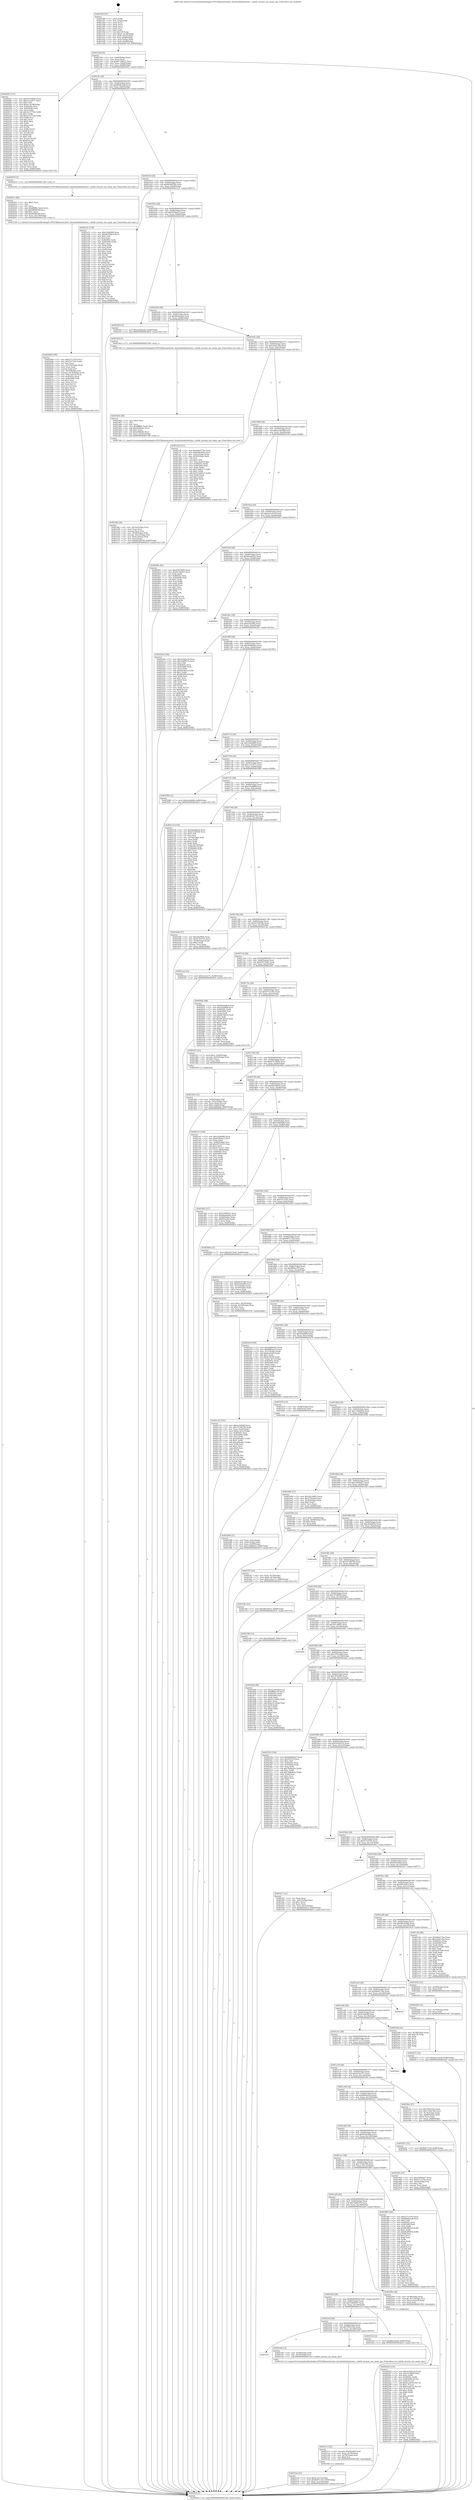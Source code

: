 digraph "0x4015b0" {
  label = "0x4015b0 (/mnt/c/Users/mathe/Desktop/tcc/POCII/binaries/extr_linuxfsnfsdnfs4state.c_nfsd4_session_too_many_ops_Final-ollvm.out::main(0))"
  labelloc = "t"
  node[shape=record]

  Entry [label="",width=0.3,height=0.3,shape=circle,fillcolor=black,style=filled]
  "0x4015df" [label="{
     0x4015df [29]\l
     | [instrs]\l
     &nbsp;&nbsp;0x4015df \<+3\>: mov -0x80(%rbp),%eax\l
     &nbsp;&nbsp;0x4015e2 \<+2\>: mov %eax,%ecx\l
     &nbsp;&nbsp;0x4015e4 \<+6\>: sub $0x81766d31,%ecx\l
     &nbsp;&nbsp;0x4015ea \<+6\>: mov %eax,-0x84(%rbp)\l
     &nbsp;&nbsp;0x4015f0 \<+6\>: mov %ecx,-0x88(%rbp)\l
     &nbsp;&nbsp;0x4015f6 \<+6\>: je 00000000004024f1 \<main+0xf41\>\l
  }"]
  "0x4024f1" [label="{
     0x4024f1 [151]\l
     | [instrs]\l
     &nbsp;&nbsp;0x4024f1 \<+5\>: mov $0xd7b79640,%eax\l
     &nbsp;&nbsp;0x4024f6 \<+5\>: mov $0xc3a7a671,%ecx\l
     &nbsp;&nbsp;0x4024fb \<+2\>: mov $0x1,%dl\l
     &nbsp;&nbsp;0x4024fd \<+7\>: movl $0x0,-0x38(%rbp)\l
     &nbsp;&nbsp;0x402504 \<+7\>: mov 0x40505c,%esi\l
     &nbsp;&nbsp;0x40250b \<+7\>: mov 0x405060,%edi\l
     &nbsp;&nbsp;0x402512 \<+3\>: mov %esi,%r8d\l
     &nbsp;&nbsp;0x402515 \<+7\>: sub $0x3e1377d4,%r8d\l
     &nbsp;&nbsp;0x40251c \<+4\>: sub $0x1,%r8d\l
     &nbsp;&nbsp;0x402520 \<+7\>: add $0x3e1377d4,%r8d\l
     &nbsp;&nbsp;0x402527 \<+4\>: imul %r8d,%esi\l
     &nbsp;&nbsp;0x40252b \<+3\>: and $0x1,%esi\l
     &nbsp;&nbsp;0x40252e \<+3\>: cmp $0x0,%esi\l
     &nbsp;&nbsp;0x402531 \<+4\>: sete %r9b\l
     &nbsp;&nbsp;0x402535 \<+3\>: cmp $0xa,%edi\l
     &nbsp;&nbsp;0x402538 \<+4\>: setl %r10b\l
     &nbsp;&nbsp;0x40253c \<+3\>: mov %r9b,%r11b\l
     &nbsp;&nbsp;0x40253f \<+4\>: xor $0xff,%r11b\l
     &nbsp;&nbsp;0x402543 \<+3\>: mov %r10b,%bl\l
     &nbsp;&nbsp;0x402546 \<+3\>: xor $0xff,%bl\l
     &nbsp;&nbsp;0x402549 \<+3\>: xor $0x1,%dl\l
     &nbsp;&nbsp;0x40254c \<+3\>: mov %r11b,%r14b\l
     &nbsp;&nbsp;0x40254f \<+4\>: and $0xff,%r14b\l
     &nbsp;&nbsp;0x402553 \<+3\>: and %dl,%r9b\l
     &nbsp;&nbsp;0x402556 \<+3\>: mov %bl,%r15b\l
     &nbsp;&nbsp;0x402559 \<+4\>: and $0xff,%r15b\l
     &nbsp;&nbsp;0x40255d \<+3\>: and %dl,%r10b\l
     &nbsp;&nbsp;0x402560 \<+3\>: or %r9b,%r14b\l
     &nbsp;&nbsp;0x402563 \<+3\>: or %r10b,%r15b\l
     &nbsp;&nbsp;0x402566 \<+3\>: xor %r15b,%r14b\l
     &nbsp;&nbsp;0x402569 \<+3\>: or %bl,%r11b\l
     &nbsp;&nbsp;0x40256c \<+4\>: xor $0xff,%r11b\l
     &nbsp;&nbsp;0x402570 \<+3\>: or $0x1,%dl\l
     &nbsp;&nbsp;0x402573 \<+3\>: and %dl,%r11b\l
     &nbsp;&nbsp;0x402576 \<+3\>: or %r11b,%r14b\l
     &nbsp;&nbsp;0x402579 \<+4\>: test $0x1,%r14b\l
     &nbsp;&nbsp;0x40257d \<+3\>: cmovne %ecx,%eax\l
     &nbsp;&nbsp;0x402580 \<+3\>: mov %eax,-0x80(%rbp)\l
     &nbsp;&nbsp;0x402583 \<+5\>: jmp 00000000004026c9 \<main+0x1119\>\l
  }"]
  "0x4015fc" [label="{
     0x4015fc [28]\l
     | [instrs]\l
     &nbsp;&nbsp;0x4015fc \<+5\>: jmp 0000000000401601 \<main+0x51\>\l
     &nbsp;&nbsp;0x401601 \<+6\>: mov -0x84(%rbp),%eax\l
     &nbsp;&nbsp;0x401607 \<+5\>: sub $0x86d9c3a8,%eax\l
     &nbsp;&nbsp;0x40160c \<+6\>: mov %eax,-0x8c(%rbp)\l
     &nbsp;&nbsp;0x401612 \<+6\>: je 0000000000402019 \<main+0xa69\>\l
  }"]
  Exit [label="",width=0.3,height=0.3,shape=circle,fillcolor=black,style=filled,peripheries=2]
  "0x402019" [label="{
     0x402019 [5]\l
     | [instrs]\l
     &nbsp;&nbsp;0x402019 \<+5\>: call 0000000000401160 \<next_i\>\l
     | [calls]\l
     &nbsp;&nbsp;0x401160 \{1\} (/mnt/c/Users/mathe/Desktop/tcc/POCII/binaries/extr_linuxfsnfsdnfs4state.c_nfsd4_session_too_many_ops_Final-ollvm.out::next_i)\l
  }"]
  "0x401618" [label="{
     0x401618 [28]\l
     | [instrs]\l
     &nbsp;&nbsp;0x401618 \<+5\>: jmp 000000000040161d \<main+0x6d\>\l
     &nbsp;&nbsp;0x40161d \<+6\>: mov -0x84(%rbp),%eax\l
     &nbsp;&nbsp;0x401623 \<+5\>: sub $0x8d3d97bb,%eax\l
     &nbsp;&nbsp;0x401628 \<+6\>: mov %eax,-0x90(%rbp)\l
     &nbsp;&nbsp;0x40162e \<+6\>: je 0000000000401e21 \<main+0x871\>\l
  }"]
  "0x402475" [label="{
     0x402475 [12]\l
     | [instrs]\l
     &nbsp;&nbsp;0x402475 \<+7\>: movl $0xab1e3ee9,-0x80(%rbp)\l
     &nbsp;&nbsp;0x40247c \<+5\>: jmp 00000000004026c9 \<main+0x1119\>\l
  }"]
  "0x401e21" [label="{
     0x401e21 [134]\l
     | [instrs]\l
     &nbsp;&nbsp;0x401e21 \<+5\>: mov $0xc2fa6488,%eax\l
     &nbsp;&nbsp;0x401e26 \<+5\>: mov $0xdb3566c4,%ecx\l
     &nbsp;&nbsp;0x401e2b \<+2\>: mov $0x1,%dl\l
     &nbsp;&nbsp;0x401e2d \<+2\>: xor %esi,%esi\l
     &nbsp;&nbsp;0x401e2f \<+7\>: mov 0x40505c,%edi\l
     &nbsp;&nbsp;0x401e36 \<+8\>: mov 0x405060,%r8d\l
     &nbsp;&nbsp;0x401e3e \<+3\>: sub $0x1,%esi\l
     &nbsp;&nbsp;0x401e41 \<+3\>: mov %edi,%r9d\l
     &nbsp;&nbsp;0x401e44 \<+3\>: add %esi,%r9d\l
     &nbsp;&nbsp;0x401e47 \<+4\>: imul %r9d,%edi\l
     &nbsp;&nbsp;0x401e4b \<+3\>: and $0x1,%edi\l
     &nbsp;&nbsp;0x401e4e \<+3\>: cmp $0x0,%edi\l
     &nbsp;&nbsp;0x401e51 \<+4\>: sete %r10b\l
     &nbsp;&nbsp;0x401e55 \<+4\>: cmp $0xa,%r8d\l
     &nbsp;&nbsp;0x401e59 \<+4\>: setl %r11b\l
     &nbsp;&nbsp;0x401e5d \<+3\>: mov %r10b,%bl\l
     &nbsp;&nbsp;0x401e60 \<+3\>: xor $0xff,%bl\l
     &nbsp;&nbsp;0x401e63 \<+3\>: mov %r11b,%r14b\l
     &nbsp;&nbsp;0x401e66 \<+4\>: xor $0xff,%r14b\l
     &nbsp;&nbsp;0x401e6a \<+3\>: xor $0x1,%dl\l
     &nbsp;&nbsp;0x401e6d \<+3\>: mov %bl,%r15b\l
     &nbsp;&nbsp;0x401e70 \<+4\>: and $0xff,%r15b\l
     &nbsp;&nbsp;0x401e74 \<+3\>: and %dl,%r10b\l
     &nbsp;&nbsp;0x401e77 \<+3\>: mov %r14b,%r12b\l
     &nbsp;&nbsp;0x401e7a \<+4\>: and $0xff,%r12b\l
     &nbsp;&nbsp;0x401e7e \<+3\>: and %dl,%r11b\l
     &nbsp;&nbsp;0x401e81 \<+3\>: or %r10b,%r15b\l
     &nbsp;&nbsp;0x401e84 \<+3\>: or %r11b,%r12b\l
     &nbsp;&nbsp;0x401e87 \<+3\>: xor %r12b,%r15b\l
     &nbsp;&nbsp;0x401e8a \<+3\>: or %r14b,%bl\l
     &nbsp;&nbsp;0x401e8d \<+3\>: xor $0xff,%bl\l
     &nbsp;&nbsp;0x401e90 \<+3\>: or $0x1,%dl\l
     &nbsp;&nbsp;0x401e93 \<+2\>: and %dl,%bl\l
     &nbsp;&nbsp;0x401e95 \<+3\>: or %bl,%r15b\l
     &nbsp;&nbsp;0x401e98 \<+4\>: test $0x1,%r15b\l
     &nbsp;&nbsp;0x401e9c \<+3\>: cmovne %ecx,%eax\l
     &nbsp;&nbsp;0x401e9f \<+3\>: mov %eax,-0x80(%rbp)\l
     &nbsp;&nbsp;0x401ea2 \<+5\>: jmp 00000000004026c9 \<main+0x1119\>\l
  }"]
  "0x401634" [label="{
     0x401634 [28]\l
     | [instrs]\l
     &nbsp;&nbsp;0x401634 \<+5\>: jmp 0000000000401639 \<main+0x89\>\l
     &nbsp;&nbsp;0x401639 \<+6\>: mov -0x84(%rbp),%eax\l
     &nbsp;&nbsp;0x40163f \<+5\>: sub $0x910bfac5,%eax\l
     &nbsp;&nbsp;0x401644 \<+6\>: mov %eax,-0x94(%rbp)\l
     &nbsp;&nbsp;0x40164a \<+6\>: je 0000000000401f0f \<main+0x95f\>\l
  }"]
  "0x402469" [label="{
     0x402469 [12]\l
     | [instrs]\l
     &nbsp;&nbsp;0x402469 \<+4\>: mov -0x70(%rbp),%rax\l
     &nbsp;&nbsp;0x40246d \<+3\>: mov %rax,%rdi\l
     &nbsp;&nbsp;0x402470 \<+5\>: call 0000000000401030 \<free@plt\>\l
     | [calls]\l
     &nbsp;&nbsp;0x401030 \{1\} (unknown)\l
  }"]
  "0x401f0f" [label="{
     0x401f0f [12]\l
     | [instrs]\l
     &nbsp;&nbsp;0x401f0f \<+7\>: movl $0xee66bb46,-0x80(%rbp)\l
     &nbsp;&nbsp;0x401f16 \<+5\>: jmp 00000000004026c9 \<main+0x1119\>\l
  }"]
  "0x401650" [label="{
     0x401650 [28]\l
     | [instrs]\l
     &nbsp;&nbsp;0x401650 \<+5\>: jmp 0000000000401655 \<main+0xa5\>\l
     &nbsp;&nbsp;0x401655 \<+6\>: mov -0x84(%rbp),%eax\l
     &nbsp;&nbsp;0x40165b \<+5\>: sub $0x9ba9ade6,%eax\l
     &nbsp;&nbsp;0x401660 \<+6\>: mov %eax,-0x98(%rbp)\l
     &nbsp;&nbsp;0x401666 \<+6\>: je 0000000000401dcd \<main+0x81d\>\l
  }"]
  "0x4022b2" [label="{
     0x4022b2 [150]\l
     | [instrs]\l
     &nbsp;&nbsp;0x4022b2 \<+5\>: mov $0x3e502a74,%edx\l
     &nbsp;&nbsp;0x4022b7 \<+5\>: mov $0x331f8f56,%esi\l
     &nbsp;&nbsp;0x4022bc \<+3\>: mov $0x1,%r8b\l
     &nbsp;&nbsp;0x4022bf \<+8\>: mov 0x40505c,%r9d\l
     &nbsp;&nbsp;0x4022c7 \<+8\>: mov 0x405060,%r10d\l
     &nbsp;&nbsp;0x4022cf \<+3\>: mov %r9d,%r11d\l
     &nbsp;&nbsp;0x4022d2 \<+7\>: add $0xf1aa472c,%r11d\l
     &nbsp;&nbsp;0x4022d9 \<+4\>: sub $0x1,%r11d\l
     &nbsp;&nbsp;0x4022dd \<+7\>: sub $0xf1aa472c,%r11d\l
     &nbsp;&nbsp;0x4022e4 \<+4\>: imul %r11d,%r9d\l
     &nbsp;&nbsp;0x4022e8 \<+4\>: and $0x1,%r9d\l
     &nbsp;&nbsp;0x4022ec \<+4\>: cmp $0x0,%r9d\l
     &nbsp;&nbsp;0x4022f0 \<+3\>: sete %bl\l
     &nbsp;&nbsp;0x4022f3 \<+4\>: cmp $0xa,%r10d\l
     &nbsp;&nbsp;0x4022f7 \<+4\>: setl %r14b\l
     &nbsp;&nbsp;0x4022fb \<+3\>: mov %bl,%r15b\l
     &nbsp;&nbsp;0x4022fe \<+4\>: xor $0xff,%r15b\l
     &nbsp;&nbsp;0x402302 \<+3\>: mov %r14b,%r12b\l
     &nbsp;&nbsp;0x402305 \<+4\>: xor $0xff,%r12b\l
     &nbsp;&nbsp;0x402309 \<+4\>: xor $0x0,%r8b\l
     &nbsp;&nbsp;0x40230d \<+3\>: mov %r15b,%r13b\l
     &nbsp;&nbsp;0x402310 \<+4\>: and $0x0,%r13b\l
     &nbsp;&nbsp;0x402314 \<+3\>: and %r8b,%bl\l
     &nbsp;&nbsp;0x402317 \<+3\>: mov %r12b,%al\l
     &nbsp;&nbsp;0x40231a \<+2\>: and $0x0,%al\l
     &nbsp;&nbsp;0x40231c \<+3\>: and %r8b,%r14b\l
     &nbsp;&nbsp;0x40231f \<+3\>: or %bl,%r13b\l
     &nbsp;&nbsp;0x402322 \<+3\>: or %r14b,%al\l
     &nbsp;&nbsp;0x402325 \<+3\>: xor %al,%r13b\l
     &nbsp;&nbsp;0x402328 \<+3\>: or %r12b,%r15b\l
     &nbsp;&nbsp;0x40232b \<+4\>: xor $0xff,%r15b\l
     &nbsp;&nbsp;0x40232f \<+4\>: or $0x0,%r8b\l
     &nbsp;&nbsp;0x402333 \<+3\>: and %r8b,%r15b\l
     &nbsp;&nbsp;0x402336 \<+3\>: or %r15b,%r13b\l
     &nbsp;&nbsp;0x402339 \<+4\>: test $0x1,%r13b\l
     &nbsp;&nbsp;0x40233d \<+3\>: cmovne %esi,%edx\l
     &nbsp;&nbsp;0x402340 \<+3\>: mov %edx,-0x80(%rbp)\l
     &nbsp;&nbsp;0x402343 \<+5\>: jmp 00000000004026c9 \<main+0x1119\>\l
  }"]
  "0x401dcd" [label="{
     0x401dcd [5]\l
     | [instrs]\l
     &nbsp;&nbsp;0x401dcd \<+5\>: call 0000000000401160 \<next_i\>\l
     | [calls]\l
     &nbsp;&nbsp;0x401160 \{1\} (/mnt/c/Users/mathe/Desktop/tcc/POCII/binaries/extr_linuxfsnfsdnfs4state.c_nfsd4_session_too_many_ops_Final-ollvm.out::next_i)\l
  }"]
  "0x40166c" [label="{
     0x40166c [28]\l
     | [instrs]\l
     &nbsp;&nbsp;0x40166c \<+5\>: jmp 0000000000401671 \<main+0xc1\>\l
     &nbsp;&nbsp;0x401671 \<+6\>: mov -0x84(%rbp),%eax\l
     &nbsp;&nbsp;0x401677 \<+5\>: sub $0xa52b134a,%eax\l
     &nbsp;&nbsp;0x40167c \<+6\>: mov %eax,-0x9c(%rbp)\l
     &nbsp;&nbsp;0x401682 \<+6\>: je 0000000000401cf2 \<main+0x742\>\l
  }"]
  "0x4021da" [label="{
     0x4021da [25]\l
     | [instrs]\l
     &nbsp;&nbsp;0x4021da \<+7\>: movl $0x0,-0x7c(%rbp)\l
     &nbsp;&nbsp;0x4021e1 \<+7\>: movl $0xfb871530,-0x80(%rbp)\l
     &nbsp;&nbsp;0x4021e8 \<+6\>: mov %eax,-0x154(%rbp)\l
     &nbsp;&nbsp;0x4021ee \<+5\>: jmp 00000000004026c9 \<main+0x1119\>\l
  }"]
  "0x401cf2" [label="{
     0x401cf2 [111]\l
     | [instrs]\l
     &nbsp;&nbsp;0x401cf2 \<+5\>: mov $0x4bb477be,%eax\l
     &nbsp;&nbsp;0x401cf7 \<+5\>: mov $0x6e9e58da,%ecx\l
     &nbsp;&nbsp;0x401cfc \<+3\>: mov -0x5c(%rbp),%edx\l
     &nbsp;&nbsp;0x401cff \<+3\>: cmp -0x50(%rbp),%edx\l
     &nbsp;&nbsp;0x401d02 \<+4\>: setl %sil\l
     &nbsp;&nbsp;0x401d06 \<+4\>: and $0x1,%sil\l
     &nbsp;&nbsp;0x401d0a \<+4\>: mov %sil,-0x29(%rbp)\l
     &nbsp;&nbsp;0x401d0e \<+7\>: mov 0x40505c,%edx\l
     &nbsp;&nbsp;0x401d15 \<+7\>: mov 0x405060,%edi\l
     &nbsp;&nbsp;0x401d1c \<+3\>: mov %edx,%r8d\l
     &nbsp;&nbsp;0x401d1f \<+7\>: sub $0x57a683c7,%r8d\l
     &nbsp;&nbsp;0x401d26 \<+4\>: sub $0x1,%r8d\l
     &nbsp;&nbsp;0x401d2a \<+7\>: add $0x57a683c7,%r8d\l
     &nbsp;&nbsp;0x401d31 \<+4\>: imul %r8d,%edx\l
     &nbsp;&nbsp;0x401d35 \<+3\>: and $0x1,%edx\l
     &nbsp;&nbsp;0x401d38 \<+3\>: cmp $0x0,%edx\l
     &nbsp;&nbsp;0x401d3b \<+4\>: sete %sil\l
     &nbsp;&nbsp;0x401d3f \<+3\>: cmp $0xa,%edi\l
     &nbsp;&nbsp;0x401d42 \<+4\>: setl %r9b\l
     &nbsp;&nbsp;0x401d46 \<+3\>: mov %sil,%r10b\l
     &nbsp;&nbsp;0x401d49 \<+3\>: and %r9b,%r10b\l
     &nbsp;&nbsp;0x401d4c \<+3\>: xor %r9b,%sil\l
     &nbsp;&nbsp;0x401d4f \<+3\>: or %sil,%r10b\l
     &nbsp;&nbsp;0x401d52 \<+4\>: test $0x1,%r10b\l
     &nbsp;&nbsp;0x401d56 \<+3\>: cmovne %ecx,%eax\l
     &nbsp;&nbsp;0x401d59 \<+3\>: mov %eax,-0x80(%rbp)\l
     &nbsp;&nbsp;0x401d5c \<+5\>: jmp 00000000004026c9 \<main+0x1119\>\l
  }"]
  "0x401688" [label="{
     0x401688 [28]\l
     | [instrs]\l
     &nbsp;&nbsp;0x401688 \<+5\>: jmp 000000000040168d \<main+0xdd\>\l
     &nbsp;&nbsp;0x40168d \<+6\>: mov -0x84(%rbp),%eax\l
     &nbsp;&nbsp;0x401693 \<+5\>: sub $0xaa1b020f,%eax\l
     &nbsp;&nbsp;0x401698 \<+6\>: mov %eax,-0xa0(%rbp)\l
     &nbsp;&nbsp;0x40169e \<+6\>: je 00000000004025a9 \<main+0xff9\>\l
  }"]
  "0x4021c3" [label="{
     0x4021c3 [23]\l
     | [instrs]\l
     &nbsp;&nbsp;0x4021c3 \<+10\>: movabs $0x4030b6,%rdi\l
     &nbsp;&nbsp;0x4021cd \<+3\>: mov %eax,-0x78(%rbp)\l
     &nbsp;&nbsp;0x4021d0 \<+3\>: mov -0x78(%rbp),%esi\l
     &nbsp;&nbsp;0x4021d3 \<+2\>: mov $0x0,%al\l
     &nbsp;&nbsp;0x4021d5 \<+5\>: call 0000000000401040 \<printf@plt\>\l
     | [calls]\l
     &nbsp;&nbsp;0x401040 \{1\} (unknown)\l
  }"]
  "0x4025a9" [label="{
     0x4025a9\l
  }", style=dashed]
  "0x4016a4" [label="{
     0x4016a4 [28]\l
     | [instrs]\l
     &nbsp;&nbsp;0x4016a4 \<+5\>: jmp 00000000004016a9 \<main+0xf9\>\l
     &nbsp;&nbsp;0x4016a9 \<+6\>: mov -0x84(%rbp),%eax\l
     &nbsp;&nbsp;0x4016af \<+5\>: sub $0xab1e3ee9,%eax\l
     &nbsp;&nbsp;0x4016b4 \<+6\>: mov %eax,-0xa4(%rbp)\l
     &nbsp;&nbsp;0x4016ba \<+6\>: je 000000000040249e \<main+0xeee\>\l
  }"]
  "0x401b3c" [label="{
     0x401b3c\l
  }", style=dashed]
  "0x40249e" [label="{
     0x40249e [83]\l
     | [instrs]\l
     &nbsp;&nbsp;0x40249e \<+5\>: mov $0xd7b79640,%eax\l
     &nbsp;&nbsp;0x4024a3 \<+5\>: mov $0x81766d31,%ecx\l
     &nbsp;&nbsp;0x4024a8 \<+2\>: xor %edx,%edx\l
     &nbsp;&nbsp;0x4024aa \<+7\>: mov 0x40505c,%esi\l
     &nbsp;&nbsp;0x4024b1 \<+7\>: mov 0x405060,%edi\l
     &nbsp;&nbsp;0x4024b8 \<+3\>: sub $0x1,%edx\l
     &nbsp;&nbsp;0x4024bb \<+3\>: mov %esi,%r8d\l
     &nbsp;&nbsp;0x4024be \<+3\>: add %edx,%r8d\l
     &nbsp;&nbsp;0x4024c1 \<+4\>: imul %r8d,%esi\l
     &nbsp;&nbsp;0x4024c5 \<+3\>: and $0x1,%esi\l
     &nbsp;&nbsp;0x4024c8 \<+3\>: cmp $0x0,%esi\l
     &nbsp;&nbsp;0x4024cb \<+4\>: sete %r9b\l
     &nbsp;&nbsp;0x4024cf \<+3\>: cmp $0xa,%edi\l
     &nbsp;&nbsp;0x4024d2 \<+4\>: setl %r10b\l
     &nbsp;&nbsp;0x4024d6 \<+3\>: mov %r9b,%r11b\l
     &nbsp;&nbsp;0x4024d9 \<+3\>: and %r10b,%r11b\l
     &nbsp;&nbsp;0x4024dc \<+3\>: xor %r10b,%r9b\l
     &nbsp;&nbsp;0x4024df \<+3\>: or %r9b,%r11b\l
     &nbsp;&nbsp;0x4024e2 \<+4\>: test $0x1,%r11b\l
     &nbsp;&nbsp;0x4024e6 \<+3\>: cmovne %ecx,%eax\l
     &nbsp;&nbsp;0x4024e9 \<+3\>: mov %eax,-0x80(%rbp)\l
     &nbsp;&nbsp;0x4024ec \<+5\>: jmp 00000000004026c9 \<main+0x1119\>\l
  }"]
  "0x4016c0" [label="{
     0x4016c0 [28]\l
     | [instrs]\l
     &nbsp;&nbsp;0x4016c0 \<+5\>: jmp 00000000004016c5 \<main+0x115\>\l
     &nbsp;&nbsp;0x4016c5 \<+6\>: mov -0x84(%rbp),%eax\l
     &nbsp;&nbsp;0x4016cb \<+5\>: sub $0xb0aab6c0,%eax\l
     &nbsp;&nbsp;0x4016d0 \<+6\>: mov %eax,-0xa8(%rbp)\l
     &nbsp;&nbsp;0x4016d6 \<+6\>: je 0000000000402661 \<main+0x10b1\>\l
  }"]
  "0x4021b6" [label="{
     0x4021b6 [13]\l
     | [instrs]\l
     &nbsp;&nbsp;0x4021b6 \<+4\>: mov -0x58(%rbp),%rdi\l
     &nbsp;&nbsp;0x4021ba \<+4\>: mov -0x70(%rbp),%rsi\l
     &nbsp;&nbsp;0x4021be \<+5\>: call 00000000004013c0 \<nfsd4_session_too_many_ops\>\l
     | [calls]\l
     &nbsp;&nbsp;0x4013c0 \{1\} (/mnt/c/Users/mathe/Desktop/tcc/POCII/binaries/extr_linuxfsnfsdnfs4state.c_nfsd4_session_too_many_ops_Final-ollvm.out::nfsd4_session_too_many_ops)\l
  }"]
  "0x402661" [label="{
     0x402661\l
  }", style=dashed]
  "0x4016dc" [label="{
     0x4016dc [28]\l
     | [instrs]\l
     &nbsp;&nbsp;0x4016dc \<+5\>: jmp 00000000004016e1 \<main+0x131\>\l
     &nbsp;&nbsp;0x4016e1 \<+6\>: mov -0x84(%rbp),%eax\l
     &nbsp;&nbsp;0x4016e7 \<+5\>: sub $0xb3e4abfb,%eax\l
     &nbsp;&nbsp;0x4016ec \<+6\>: mov %eax,-0xac(%rbp)\l
     &nbsp;&nbsp;0x4016f2 \<+6\>: je 000000000040220e \<main+0xc5e\>\l
  }"]
  "0x402046" [label="{
     0x402046 [106]\l
     | [instrs]\l
     &nbsp;&nbsp;0x402046 \<+5\>: mov $0x527c1f7b,%ecx\l
     &nbsp;&nbsp;0x40204b \<+5\>: mov $0xf7d733fc,%edx\l
     &nbsp;&nbsp;0x402050 \<+2\>: xor %esi,%esi\l
     &nbsp;&nbsp;0x402052 \<+6\>: mov -0x150(%rbp),%edi\l
     &nbsp;&nbsp;0x402058 \<+3\>: imul %eax,%edi\l
     &nbsp;&nbsp;0x40205b \<+3\>: movslq %edi,%r8\l
     &nbsp;&nbsp;0x40205e \<+4\>: mov -0x70(%rbp),%r9\l
     &nbsp;&nbsp;0x402062 \<+4\>: movslq -0x74(%rbp),%r10\l
     &nbsp;&nbsp;0x402066 \<+4\>: mov %r8,(%r9,%r10,8)\l
     &nbsp;&nbsp;0x40206a \<+7\>: mov 0x40505c,%eax\l
     &nbsp;&nbsp;0x402071 \<+7\>: mov 0x405060,%edi\l
     &nbsp;&nbsp;0x402078 \<+3\>: sub $0x1,%esi\l
     &nbsp;&nbsp;0x40207b \<+3\>: mov %eax,%r11d\l
     &nbsp;&nbsp;0x40207e \<+3\>: add %esi,%r11d\l
     &nbsp;&nbsp;0x402081 \<+4\>: imul %r11d,%eax\l
     &nbsp;&nbsp;0x402085 \<+3\>: and $0x1,%eax\l
     &nbsp;&nbsp;0x402088 \<+3\>: cmp $0x0,%eax\l
     &nbsp;&nbsp;0x40208b \<+3\>: sete %bl\l
     &nbsp;&nbsp;0x40208e \<+3\>: cmp $0xa,%edi\l
     &nbsp;&nbsp;0x402091 \<+4\>: setl %r14b\l
     &nbsp;&nbsp;0x402095 \<+3\>: mov %bl,%r15b\l
     &nbsp;&nbsp;0x402098 \<+3\>: and %r14b,%r15b\l
     &nbsp;&nbsp;0x40209b \<+3\>: xor %r14b,%bl\l
     &nbsp;&nbsp;0x40209e \<+3\>: or %bl,%r15b\l
     &nbsp;&nbsp;0x4020a1 \<+4\>: test $0x1,%r15b\l
     &nbsp;&nbsp;0x4020a5 \<+3\>: cmovne %edx,%ecx\l
     &nbsp;&nbsp;0x4020a8 \<+3\>: mov %ecx,-0x80(%rbp)\l
     &nbsp;&nbsp;0x4020ab \<+5\>: jmp 00000000004026c9 \<main+0x1119\>\l
  }"]
  "0x40220e" [label="{
     0x40220e [144]\l
     | [instrs]\l
     &nbsp;&nbsp;0x40220e \<+5\>: mov $0x3e502a74,%eax\l
     &nbsp;&nbsp;0x402213 \<+5\>: mov $0x7ddf937d,%ecx\l
     &nbsp;&nbsp;0x402218 \<+2\>: mov $0x1,%dl\l
     &nbsp;&nbsp;0x40221a \<+7\>: mov 0x40505c,%esi\l
     &nbsp;&nbsp;0x402221 \<+7\>: mov 0x405060,%edi\l
     &nbsp;&nbsp;0x402228 \<+3\>: mov %esi,%r8d\l
     &nbsp;&nbsp;0x40222b \<+7\>: add $0x90c002cf,%r8d\l
     &nbsp;&nbsp;0x402232 \<+4\>: sub $0x1,%r8d\l
     &nbsp;&nbsp;0x402236 \<+7\>: sub $0x90c002cf,%r8d\l
     &nbsp;&nbsp;0x40223d \<+4\>: imul %r8d,%esi\l
     &nbsp;&nbsp;0x402241 \<+3\>: and $0x1,%esi\l
     &nbsp;&nbsp;0x402244 \<+3\>: cmp $0x0,%esi\l
     &nbsp;&nbsp;0x402247 \<+4\>: sete %r9b\l
     &nbsp;&nbsp;0x40224b \<+3\>: cmp $0xa,%edi\l
     &nbsp;&nbsp;0x40224e \<+4\>: setl %r10b\l
     &nbsp;&nbsp;0x402252 \<+3\>: mov %r9b,%r11b\l
     &nbsp;&nbsp;0x402255 \<+4\>: xor $0xff,%r11b\l
     &nbsp;&nbsp;0x402259 \<+3\>: mov %r10b,%bl\l
     &nbsp;&nbsp;0x40225c \<+3\>: xor $0xff,%bl\l
     &nbsp;&nbsp;0x40225f \<+3\>: xor $0x0,%dl\l
     &nbsp;&nbsp;0x402262 \<+3\>: mov %r11b,%r14b\l
     &nbsp;&nbsp;0x402265 \<+4\>: and $0x0,%r14b\l
     &nbsp;&nbsp;0x402269 \<+3\>: and %dl,%r9b\l
     &nbsp;&nbsp;0x40226c \<+3\>: mov %bl,%r15b\l
     &nbsp;&nbsp;0x40226f \<+4\>: and $0x0,%r15b\l
     &nbsp;&nbsp;0x402273 \<+3\>: and %dl,%r10b\l
     &nbsp;&nbsp;0x402276 \<+3\>: or %r9b,%r14b\l
     &nbsp;&nbsp;0x402279 \<+3\>: or %r10b,%r15b\l
     &nbsp;&nbsp;0x40227c \<+3\>: xor %r15b,%r14b\l
     &nbsp;&nbsp;0x40227f \<+3\>: or %bl,%r11b\l
     &nbsp;&nbsp;0x402282 \<+4\>: xor $0xff,%r11b\l
     &nbsp;&nbsp;0x402286 \<+3\>: or $0x0,%dl\l
     &nbsp;&nbsp;0x402289 \<+3\>: and %dl,%r11b\l
     &nbsp;&nbsp;0x40228c \<+3\>: or %r11b,%r14b\l
     &nbsp;&nbsp;0x40228f \<+4\>: test $0x1,%r14b\l
     &nbsp;&nbsp;0x402293 \<+3\>: cmovne %ecx,%eax\l
     &nbsp;&nbsp;0x402296 \<+3\>: mov %eax,-0x80(%rbp)\l
     &nbsp;&nbsp;0x402299 \<+5\>: jmp 00000000004026c9 \<main+0x1119\>\l
  }"]
  "0x4016f8" [label="{
     0x4016f8 [28]\l
     | [instrs]\l
     &nbsp;&nbsp;0x4016f8 \<+5\>: jmp 00000000004016fd \<main+0x14d\>\l
     &nbsp;&nbsp;0x4016fd \<+6\>: mov -0x84(%rbp),%eax\l
     &nbsp;&nbsp;0x401703 \<+5\>: sub $0xb8d6b9e2,%eax\l
     &nbsp;&nbsp;0x401708 \<+6\>: mov %eax,-0xb0(%rbp)\l
     &nbsp;&nbsp;0x40170e \<+6\>: je 00000000004026a2 \<main+0x10f2\>\l
  }"]
  "0x40201e" [label="{
     0x40201e [40]\l
     | [instrs]\l
     &nbsp;&nbsp;0x40201e \<+5\>: mov $0x2,%ecx\l
     &nbsp;&nbsp;0x402023 \<+1\>: cltd\l
     &nbsp;&nbsp;0x402024 \<+2\>: idiv %ecx\l
     &nbsp;&nbsp;0x402026 \<+6\>: imul $0xfffffffe,%edx,%ecx\l
     &nbsp;&nbsp;0x40202c \<+6\>: sub $0x9498459f,%ecx\l
     &nbsp;&nbsp;0x402032 \<+3\>: add $0x1,%ecx\l
     &nbsp;&nbsp;0x402035 \<+6\>: add $0x9498459f,%ecx\l
     &nbsp;&nbsp;0x40203b \<+6\>: mov %ecx,-0x150(%rbp)\l
     &nbsp;&nbsp;0x402041 \<+5\>: call 0000000000401160 \<next_i\>\l
     | [calls]\l
     &nbsp;&nbsp;0x401160 \{1\} (/mnt/c/Users/mathe/Desktop/tcc/POCII/binaries/extr_linuxfsnfsdnfs4state.c_nfsd4_session_too_many_ops_Final-ollvm.out::next_i)\l
  }"]
  "0x4026a2" [label="{
     0x4026a2\l
  }", style=dashed]
  "0x401714" [label="{
     0x401714 [28]\l
     | [instrs]\l
     &nbsp;&nbsp;0x401714 \<+5\>: jmp 0000000000401719 \<main+0x169\>\l
     &nbsp;&nbsp;0x401719 \<+6\>: mov -0x84(%rbp),%eax\l
     &nbsp;&nbsp;0x40171f \<+5\>: sub $0xc2fa6488,%eax\l
     &nbsp;&nbsp;0x401724 \<+6\>: mov %eax,-0xb4(%rbp)\l
     &nbsp;&nbsp;0x40172a \<+6\>: je 00000000004025e3 \<main+0x1033\>\l
  }"]
  "0x401f57" [label="{
     0x401f57 [23]\l
     | [instrs]\l
     &nbsp;&nbsp;0x401f57 \<+4\>: mov %rax,-0x70(%rbp)\l
     &nbsp;&nbsp;0x401f5b \<+7\>: movl $0x0,-0x74(%rbp)\l
     &nbsp;&nbsp;0x401f62 \<+7\>: movl $0x5a32e17c,-0x80(%rbp)\l
     &nbsp;&nbsp;0x401f69 \<+5\>: jmp 00000000004026c9 \<main+0x1119\>\l
  }"]
  "0x4025e3" [label="{
     0x4025e3\l
  }", style=dashed]
  "0x401730" [label="{
     0x401730 [28]\l
     | [instrs]\l
     &nbsp;&nbsp;0x401730 \<+5\>: jmp 0000000000401735 \<main+0x185\>\l
     &nbsp;&nbsp;0x401735 \<+6\>: mov -0x84(%rbp),%eax\l
     &nbsp;&nbsp;0x40173b \<+5\>: sub $0xc3a7a671,%eax\l
     &nbsp;&nbsp;0x401740 \<+6\>: mov %eax,-0xb8(%rbp)\l
     &nbsp;&nbsp;0x401746 \<+6\>: je 0000000000402588 \<main+0xfd8\>\l
  }"]
  "0x401b20" [label="{
     0x401b20 [28]\l
     | [instrs]\l
     &nbsp;&nbsp;0x401b20 \<+5\>: jmp 0000000000401b25 \<main+0x575\>\l
     &nbsp;&nbsp;0x401b25 \<+6\>: mov -0x84(%rbp),%eax\l
     &nbsp;&nbsp;0x401b2b \<+5\>: sub $0x7f65e52b,%eax\l
     &nbsp;&nbsp;0x401b30 \<+6\>: mov %eax,-0x148(%rbp)\l
     &nbsp;&nbsp;0x401b36 \<+6\>: je 00000000004021b6 \<main+0xc06\>\l
  }"]
  "0x402588" [label="{
     0x402588 [12]\l
     | [instrs]\l
     &nbsp;&nbsp;0x402588 \<+7\>: movl $0x4c6a644f,-0x80(%rbp)\l
     &nbsp;&nbsp;0x40258f \<+5\>: jmp 00000000004026c9 \<main+0x1119\>\l
  }"]
  "0x40174c" [label="{
     0x40174c [28]\l
     | [instrs]\l
     &nbsp;&nbsp;0x40174c \<+5\>: jmp 0000000000401751 \<main+0x1a1\>\l
     &nbsp;&nbsp;0x401751 \<+6\>: mov -0x84(%rbp),%eax\l
     &nbsp;&nbsp;0x401757 \<+5\>: sub $0xcf3ad88f,%eax\l
     &nbsp;&nbsp;0x40175c \<+6\>: mov %eax,-0xbc(%rbp)\l
     &nbsp;&nbsp;0x401762 \<+6\>: je 0000000000402114 \<main+0xb64\>\l
  }"]
  "0x401f1b" [label="{
     0x401f1b [12]\l
     | [instrs]\l
     &nbsp;&nbsp;0x401f1b \<+7\>: movl $0x483cd5ed,-0x80(%rbp)\l
     &nbsp;&nbsp;0x401f22 \<+5\>: jmp 00000000004026c9 \<main+0x1119\>\l
  }"]
  "0x402114" [label="{
     0x402114 [150]\l
     | [instrs]\l
     &nbsp;&nbsp;0x402114 \<+5\>: mov $0xb0aab6c0,%eax\l
     &nbsp;&nbsp;0x402119 \<+5\>: mov $0xd12205db,%ecx\l
     &nbsp;&nbsp;0x40211e \<+2\>: mov $0x1,%dl\l
     &nbsp;&nbsp;0x402120 \<+2\>: xor %esi,%esi\l
     &nbsp;&nbsp;0x402122 \<+3\>: mov -0x74(%rbp),%edi\l
     &nbsp;&nbsp;0x402125 \<+3\>: mov %esi,%r8d\l
     &nbsp;&nbsp;0x402128 \<+4\>: sub $0x1,%r8d\l
     &nbsp;&nbsp;0x40212c \<+3\>: sub %r8d,%edi\l
     &nbsp;&nbsp;0x40212f \<+3\>: mov %edi,-0x74(%rbp)\l
     &nbsp;&nbsp;0x402132 \<+7\>: mov 0x40505c,%edi\l
     &nbsp;&nbsp;0x402139 \<+8\>: mov 0x405060,%r8d\l
     &nbsp;&nbsp;0x402141 \<+3\>: sub $0x1,%esi\l
     &nbsp;&nbsp;0x402144 \<+3\>: mov %edi,%r9d\l
     &nbsp;&nbsp;0x402147 \<+3\>: add %esi,%r9d\l
     &nbsp;&nbsp;0x40214a \<+4\>: imul %r9d,%edi\l
     &nbsp;&nbsp;0x40214e \<+3\>: and $0x1,%edi\l
     &nbsp;&nbsp;0x402151 \<+3\>: cmp $0x0,%edi\l
     &nbsp;&nbsp;0x402154 \<+4\>: sete %r10b\l
     &nbsp;&nbsp;0x402158 \<+4\>: cmp $0xa,%r8d\l
     &nbsp;&nbsp;0x40215c \<+4\>: setl %r11b\l
     &nbsp;&nbsp;0x402160 \<+3\>: mov %r10b,%bl\l
     &nbsp;&nbsp;0x402163 \<+3\>: xor $0xff,%bl\l
     &nbsp;&nbsp;0x402166 \<+3\>: mov %r11b,%r14b\l
     &nbsp;&nbsp;0x402169 \<+4\>: xor $0xff,%r14b\l
     &nbsp;&nbsp;0x40216d \<+3\>: xor $0x0,%dl\l
     &nbsp;&nbsp;0x402170 \<+3\>: mov %bl,%r15b\l
     &nbsp;&nbsp;0x402173 \<+4\>: and $0x0,%r15b\l
     &nbsp;&nbsp;0x402177 \<+3\>: and %dl,%r10b\l
     &nbsp;&nbsp;0x40217a \<+3\>: mov %r14b,%r12b\l
     &nbsp;&nbsp;0x40217d \<+4\>: and $0x0,%r12b\l
     &nbsp;&nbsp;0x402181 \<+3\>: and %dl,%r11b\l
     &nbsp;&nbsp;0x402184 \<+3\>: or %r10b,%r15b\l
     &nbsp;&nbsp;0x402187 \<+3\>: or %r11b,%r12b\l
     &nbsp;&nbsp;0x40218a \<+3\>: xor %r12b,%r15b\l
     &nbsp;&nbsp;0x40218d \<+3\>: or %r14b,%bl\l
     &nbsp;&nbsp;0x402190 \<+3\>: xor $0xff,%bl\l
     &nbsp;&nbsp;0x402193 \<+3\>: or $0x0,%dl\l
     &nbsp;&nbsp;0x402196 \<+2\>: and %dl,%bl\l
     &nbsp;&nbsp;0x402198 \<+3\>: or %bl,%r15b\l
     &nbsp;&nbsp;0x40219b \<+4\>: test $0x1,%r15b\l
     &nbsp;&nbsp;0x40219f \<+3\>: cmovne %ecx,%eax\l
     &nbsp;&nbsp;0x4021a2 \<+3\>: mov %eax,-0x80(%rbp)\l
     &nbsp;&nbsp;0x4021a5 \<+5\>: jmp 00000000004026c9 \<main+0x1119\>\l
  }"]
  "0x401768" [label="{
     0x401768 [28]\l
     | [instrs]\l
     &nbsp;&nbsp;0x401768 \<+5\>: jmp 000000000040176d \<main+0x1bd\>\l
     &nbsp;&nbsp;0x40176d \<+6\>: mov -0x84(%rbp),%eax\l
     &nbsp;&nbsp;0x401773 \<+5\>: sub $0xd0d9c743,%eax\l
     &nbsp;&nbsp;0x401778 \<+6\>: mov %eax,-0xc0(%rbp)\l
     &nbsp;&nbsp;0x40177e \<+6\>: je 0000000000401b46 \<main+0x596\>\l
  }"]
  "0x401b04" [label="{
     0x401b04 [28]\l
     | [instrs]\l
     &nbsp;&nbsp;0x401b04 \<+5\>: jmp 0000000000401b09 \<main+0x559\>\l
     &nbsp;&nbsp;0x401b09 \<+6\>: mov -0x84(%rbp),%eax\l
     &nbsp;&nbsp;0x401b0f \<+5\>: sub $0x7e464621,%eax\l
     &nbsp;&nbsp;0x401b14 \<+6\>: mov %eax,-0x144(%rbp)\l
     &nbsp;&nbsp;0x401b1a \<+6\>: je 0000000000401f1b \<main+0x96b\>\l
  }"]
  "0x401b46" [label="{
     0x401b46 [27]\l
     | [instrs]\l
     &nbsp;&nbsp;0x401b46 \<+5\>: mov $0x5de9904,%eax\l
     &nbsp;&nbsp;0x401b4b \<+5\>: mov $0x473c079c,%ecx\l
     &nbsp;&nbsp;0x401b50 \<+3\>: mov -0x34(%rbp),%edx\l
     &nbsp;&nbsp;0x401b53 \<+3\>: cmp $0x2,%edx\l
     &nbsp;&nbsp;0x401b56 \<+3\>: cmovne %ecx,%eax\l
     &nbsp;&nbsp;0x401b59 \<+3\>: mov %eax,-0x80(%rbp)\l
     &nbsp;&nbsp;0x401b5c \<+5\>: jmp 00000000004026c9 \<main+0x1119\>\l
  }"]
  "0x401784" [label="{
     0x401784 [28]\l
     | [instrs]\l
     &nbsp;&nbsp;0x401784 \<+5\>: jmp 0000000000401789 \<main+0x1d9\>\l
     &nbsp;&nbsp;0x401789 \<+6\>: mov -0x84(%rbp),%eax\l
     &nbsp;&nbsp;0x40178f \<+5\>: sub $0xd12205db,%eax\l
     &nbsp;&nbsp;0x401794 \<+6\>: mov %eax,-0xc4(%rbp)\l
     &nbsp;&nbsp;0x40179a \<+6\>: je 00000000004021aa \<main+0xbfa\>\l
  }"]
  "0x4026c9" [label="{
     0x4026c9 [5]\l
     | [instrs]\l
     &nbsp;&nbsp;0x4026c9 \<+5\>: jmp 00000000004015df \<main+0x2f\>\l
  }"]
  "0x4015b0" [label="{
     0x4015b0 [47]\l
     | [instrs]\l
     &nbsp;&nbsp;0x4015b0 \<+1\>: push %rbp\l
     &nbsp;&nbsp;0x4015b1 \<+3\>: mov %rsp,%rbp\l
     &nbsp;&nbsp;0x4015b4 \<+2\>: push %r15\l
     &nbsp;&nbsp;0x4015b6 \<+2\>: push %r14\l
     &nbsp;&nbsp;0x4015b8 \<+2\>: push %r13\l
     &nbsp;&nbsp;0x4015ba \<+2\>: push %r12\l
     &nbsp;&nbsp;0x4015bc \<+1\>: push %rbx\l
     &nbsp;&nbsp;0x4015bd \<+7\>: sub $0x138,%rsp\l
     &nbsp;&nbsp;0x4015c4 \<+7\>: movl $0x0,-0x38(%rbp)\l
     &nbsp;&nbsp;0x4015cb \<+3\>: mov %edi,-0x3c(%rbp)\l
     &nbsp;&nbsp;0x4015ce \<+4\>: mov %rsi,-0x48(%rbp)\l
     &nbsp;&nbsp;0x4015d2 \<+3\>: mov -0x3c(%rbp),%edi\l
     &nbsp;&nbsp;0x4015d5 \<+3\>: mov %edi,-0x34(%rbp)\l
     &nbsp;&nbsp;0x4015d8 \<+7\>: movl $0xd0d9c743,-0x80(%rbp)\l
  }"]
  "0x40229e" [label="{
     0x40229e [20]\l
     | [instrs]\l
     &nbsp;&nbsp;0x40229e \<+4\>: mov -0x58(%rbp),%rax\l
     &nbsp;&nbsp;0x4022a2 \<+4\>: movslq -0x7c(%rbp),%rcx\l
     &nbsp;&nbsp;0x4022a6 \<+4\>: mov (%rax,%rcx,8),%rax\l
     &nbsp;&nbsp;0x4022aa \<+3\>: mov %rax,%rdi\l
     &nbsp;&nbsp;0x4022ad \<+5\>: call 0000000000401030 \<free@plt\>\l
     | [calls]\l
     &nbsp;&nbsp;0x401030 \{1\} (unknown)\l
  }"]
  "0x4021aa" [label="{
     0x4021aa [12]\l
     | [instrs]\l
     &nbsp;&nbsp;0x4021aa \<+7\>: movl $0x5a32e17c,-0x80(%rbp)\l
     &nbsp;&nbsp;0x4021b1 \<+5\>: jmp 00000000004026c9 \<main+0x1119\>\l
  }"]
  "0x4017a0" [label="{
     0x4017a0 [28]\l
     | [instrs]\l
     &nbsp;&nbsp;0x4017a0 \<+5\>: jmp 00000000004017a5 \<main+0x1f5\>\l
     &nbsp;&nbsp;0x4017a5 \<+6\>: mov -0x84(%rbp),%eax\l
     &nbsp;&nbsp;0x4017ab \<+5\>: sub $0xd5475e65,%eax\l
     &nbsp;&nbsp;0x4017b0 \<+6\>: mov %eax,-0xc8(%rbp)\l
     &nbsp;&nbsp;0x4017b6 \<+6\>: je 00000000004020bc \<main+0xb0c\>\l
  }"]
  "0x401ae8" [label="{
     0x401ae8 [28]\l
     | [instrs]\l
     &nbsp;&nbsp;0x401ae8 \<+5\>: jmp 0000000000401aed \<main+0x53d\>\l
     &nbsp;&nbsp;0x401aed \<+6\>: mov -0x84(%rbp),%eax\l
     &nbsp;&nbsp;0x401af3 \<+5\>: sub $0x7ddf937d,%eax\l
     &nbsp;&nbsp;0x401af8 \<+6\>: mov %eax,-0x140(%rbp)\l
     &nbsp;&nbsp;0x401afe \<+6\>: je 000000000040229e \<main+0xcee\>\l
  }"]
  "0x4020bc" [label="{
     0x4020bc [88]\l
     | [instrs]\l
     &nbsp;&nbsp;0x4020bc \<+5\>: mov $0xb0aab6c0,%eax\l
     &nbsp;&nbsp;0x4020c1 \<+5\>: mov $0xcf3ad88f,%ecx\l
     &nbsp;&nbsp;0x4020c6 \<+7\>: mov 0x40505c,%edx\l
     &nbsp;&nbsp;0x4020cd \<+7\>: mov 0x405060,%esi\l
     &nbsp;&nbsp;0x4020d4 \<+2\>: mov %edx,%edi\l
     &nbsp;&nbsp;0x4020d6 \<+6\>: sub $0xb87dfa16,%edi\l
     &nbsp;&nbsp;0x4020dc \<+3\>: sub $0x1,%edi\l
     &nbsp;&nbsp;0x4020df \<+6\>: add $0xb87dfa16,%edi\l
     &nbsp;&nbsp;0x4020e5 \<+3\>: imul %edi,%edx\l
     &nbsp;&nbsp;0x4020e8 \<+3\>: and $0x1,%edx\l
     &nbsp;&nbsp;0x4020eb \<+3\>: cmp $0x0,%edx\l
     &nbsp;&nbsp;0x4020ee \<+4\>: sete %r8b\l
     &nbsp;&nbsp;0x4020f2 \<+3\>: cmp $0xa,%esi\l
     &nbsp;&nbsp;0x4020f5 \<+4\>: setl %r9b\l
     &nbsp;&nbsp;0x4020f9 \<+3\>: mov %r8b,%r10b\l
     &nbsp;&nbsp;0x4020fc \<+3\>: and %r9b,%r10b\l
     &nbsp;&nbsp;0x4020ff \<+3\>: xor %r9b,%r8b\l
     &nbsp;&nbsp;0x402102 \<+3\>: or %r8b,%r10b\l
     &nbsp;&nbsp;0x402105 \<+4\>: test $0x1,%r10b\l
     &nbsp;&nbsp;0x402109 \<+3\>: cmovne %ecx,%eax\l
     &nbsp;&nbsp;0x40210c \<+3\>: mov %eax,-0x80(%rbp)\l
     &nbsp;&nbsp;0x40210f \<+5\>: jmp 00000000004026c9 \<main+0x1119\>\l
  }"]
  "0x4017bc" [label="{
     0x4017bc [28]\l
     | [instrs]\l
     &nbsp;&nbsp;0x4017bc \<+5\>: jmp 00000000004017c1 \<main+0x211\>\l
     &nbsp;&nbsp;0x4017c1 \<+6\>: mov -0x84(%rbp),%eax\l
     &nbsp;&nbsp;0x4017c7 \<+5\>: sub $0xd715126c,%eax\l
     &nbsp;&nbsp;0x4017cc \<+6\>: mov %eax,-0xcc(%rbp)\l
     &nbsp;&nbsp;0x4017d2 \<+6\>: je 0000000000401d7c \<main+0x7cc\>\l
  }"]
  "0x401f89" [label="{
     0x401f89 [144]\l
     | [instrs]\l
     &nbsp;&nbsp;0x401f89 \<+5\>: mov $0x527c1f7b,%eax\l
     &nbsp;&nbsp;0x401f8e \<+5\>: mov $0x86d9c3a8,%ecx\l
     &nbsp;&nbsp;0x401f93 \<+2\>: mov $0x1,%dl\l
     &nbsp;&nbsp;0x401f95 \<+7\>: mov 0x40505c,%esi\l
     &nbsp;&nbsp;0x401f9c \<+7\>: mov 0x405060,%edi\l
     &nbsp;&nbsp;0x401fa3 \<+3\>: mov %esi,%r8d\l
     &nbsp;&nbsp;0x401fa6 \<+7\>: add $0x94286818,%r8d\l
     &nbsp;&nbsp;0x401fad \<+4\>: sub $0x1,%r8d\l
     &nbsp;&nbsp;0x401fb1 \<+7\>: sub $0x94286818,%r8d\l
     &nbsp;&nbsp;0x401fb8 \<+4\>: imul %r8d,%esi\l
     &nbsp;&nbsp;0x401fbc \<+3\>: and $0x1,%esi\l
     &nbsp;&nbsp;0x401fbf \<+3\>: cmp $0x0,%esi\l
     &nbsp;&nbsp;0x401fc2 \<+4\>: sete %r9b\l
     &nbsp;&nbsp;0x401fc6 \<+3\>: cmp $0xa,%edi\l
     &nbsp;&nbsp;0x401fc9 \<+4\>: setl %r10b\l
     &nbsp;&nbsp;0x401fcd \<+3\>: mov %r9b,%r11b\l
     &nbsp;&nbsp;0x401fd0 \<+4\>: xor $0xff,%r11b\l
     &nbsp;&nbsp;0x401fd4 \<+3\>: mov %r10b,%bl\l
     &nbsp;&nbsp;0x401fd7 \<+3\>: xor $0xff,%bl\l
     &nbsp;&nbsp;0x401fda \<+3\>: xor $0x0,%dl\l
     &nbsp;&nbsp;0x401fdd \<+3\>: mov %r11b,%r14b\l
     &nbsp;&nbsp;0x401fe0 \<+4\>: and $0x0,%r14b\l
     &nbsp;&nbsp;0x401fe4 \<+3\>: and %dl,%r9b\l
     &nbsp;&nbsp;0x401fe7 \<+3\>: mov %bl,%r15b\l
     &nbsp;&nbsp;0x401fea \<+4\>: and $0x0,%r15b\l
     &nbsp;&nbsp;0x401fee \<+3\>: and %dl,%r10b\l
     &nbsp;&nbsp;0x401ff1 \<+3\>: or %r9b,%r14b\l
     &nbsp;&nbsp;0x401ff4 \<+3\>: or %r10b,%r15b\l
     &nbsp;&nbsp;0x401ff7 \<+3\>: xor %r15b,%r14b\l
     &nbsp;&nbsp;0x401ffa \<+3\>: or %bl,%r11b\l
     &nbsp;&nbsp;0x401ffd \<+4\>: xor $0xff,%r11b\l
     &nbsp;&nbsp;0x402001 \<+3\>: or $0x0,%dl\l
     &nbsp;&nbsp;0x402004 \<+3\>: and %dl,%r11b\l
     &nbsp;&nbsp;0x402007 \<+3\>: or %r11b,%r14b\l
     &nbsp;&nbsp;0x40200a \<+4\>: test $0x1,%r14b\l
     &nbsp;&nbsp;0x40200e \<+3\>: cmovne %ecx,%eax\l
     &nbsp;&nbsp;0x402011 \<+3\>: mov %eax,-0x80(%rbp)\l
     &nbsp;&nbsp;0x402014 \<+5\>: jmp 00000000004026c9 \<main+0x1119\>\l
  }"]
  "0x401d7c" [label="{
     0x401d7c [23]\l
     | [instrs]\l
     &nbsp;&nbsp;0x401d7c \<+7\>: movl $0x1,-0x60(%rbp)\l
     &nbsp;&nbsp;0x401d83 \<+4\>: movslq -0x60(%rbp),%rax\l
     &nbsp;&nbsp;0x401d87 \<+4\>: shl $0x3,%rax\l
     &nbsp;&nbsp;0x401d8b \<+3\>: mov %rax,%rdi\l
     &nbsp;&nbsp;0x401d8e \<+5\>: call 0000000000401050 \<malloc@plt\>\l
     | [calls]\l
     &nbsp;&nbsp;0x401050 \{1\} (unknown)\l
  }"]
  "0x4017d8" [label="{
     0x4017d8 [28]\l
     | [instrs]\l
     &nbsp;&nbsp;0x4017d8 \<+5\>: jmp 00000000004017dd \<main+0x22d\>\l
     &nbsp;&nbsp;0x4017dd \<+6\>: mov -0x84(%rbp),%eax\l
     &nbsp;&nbsp;0x4017e3 \<+5\>: sub $0xd7b79640,%eax\l
     &nbsp;&nbsp;0x4017e8 \<+6\>: mov %eax,-0xd0(%rbp)\l
     &nbsp;&nbsp;0x4017ee \<+6\>: je 00000000004026bb \<main+0x110b\>\l
  }"]
  "0x401dfa" [label="{
     0x401dfa [39]\l
     | [instrs]\l
     &nbsp;&nbsp;0x401dfa \<+6\>: mov -0x14c(%rbp),%ecx\l
     &nbsp;&nbsp;0x401e00 \<+3\>: imul %eax,%ecx\l
     &nbsp;&nbsp;0x401e03 \<+3\>: movslq %ecx,%rsi\l
     &nbsp;&nbsp;0x401e06 \<+4\>: mov -0x58(%rbp),%rdi\l
     &nbsp;&nbsp;0x401e0a \<+4\>: movslq -0x5c(%rbp),%r8\l
     &nbsp;&nbsp;0x401e0e \<+4\>: mov (%rdi,%r8,8),%rdi\l
     &nbsp;&nbsp;0x401e12 \<+3\>: mov %rsi,(%rdi)\l
     &nbsp;&nbsp;0x401e15 \<+7\>: movl $0x8d3d97bb,-0x80(%rbp)\l
     &nbsp;&nbsp;0x401e1c \<+5\>: jmp 00000000004026c9 \<main+0x1119\>\l
  }"]
  "0x4026bb" [label="{
     0x4026bb\l
  }", style=dashed]
  "0x4017f4" [label="{
     0x4017f4 [28]\l
     | [instrs]\l
     &nbsp;&nbsp;0x4017f4 \<+5\>: jmp 00000000004017f9 \<main+0x249\>\l
     &nbsp;&nbsp;0x4017f9 \<+6\>: mov -0x84(%rbp),%eax\l
     &nbsp;&nbsp;0x4017ff \<+5\>: sub $0xdb3566c4,%eax\l
     &nbsp;&nbsp;0x401804 \<+6\>: mov %eax,-0xd4(%rbp)\l
     &nbsp;&nbsp;0x40180a \<+6\>: je 0000000000401ea7 \<main+0x8f7\>\l
  }"]
  "0x401dd2" [label="{
     0x401dd2 [40]\l
     | [instrs]\l
     &nbsp;&nbsp;0x401dd2 \<+5\>: mov $0x2,%ecx\l
     &nbsp;&nbsp;0x401dd7 \<+1\>: cltd\l
     &nbsp;&nbsp;0x401dd8 \<+2\>: idiv %ecx\l
     &nbsp;&nbsp;0x401dda \<+6\>: imul $0xfffffffe,%edx,%ecx\l
     &nbsp;&nbsp;0x401de0 \<+6\>: add $0xa0fdfa8e,%ecx\l
     &nbsp;&nbsp;0x401de6 \<+3\>: add $0x1,%ecx\l
     &nbsp;&nbsp;0x401de9 \<+6\>: sub $0xa0fdfa8e,%ecx\l
     &nbsp;&nbsp;0x401def \<+6\>: mov %ecx,-0x14c(%rbp)\l
     &nbsp;&nbsp;0x401df5 \<+5\>: call 0000000000401160 \<next_i\>\l
     | [calls]\l
     &nbsp;&nbsp;0x401160 \{1\} (/mnt/c/Users/mathe/Desktop/tcc/POCII/binaries/extr_linuxfsnfsdnfs4state.c_nfsd4_session_too_many_ops_Final-ollvm.out::next_i)\l
  }"]
  "0x401ea7" [label="{
     0x401ea7 [104]\l
     | [instrs]\l
     &nbsp;&nbsp;0x401ea7 \<+5\>: mov $0xc2fa6488,%eax\l
     &nbsp;&nbsp;0x401eac \<+5\>: mov $0x910bfac5,%ecx\l
     &nbsp;&nbsp;0x401eb1 \<+2\>: xor %edx,%edx\l
     &nbsp;&nbsp;0x401eb3 \<+3\>: mov -0x64(%rbp),%esi\l
     &nbsp;&nbsp;0x401eb6 \<+6\>: add $0x427cb315,%esi\l
     &nbsp;&nbsp;0x401ebc \<+3\>: add $0x1,%esi\l
     &nbsp;&nbsp;0x401ebf \<+6\>: sub $0x427cb315,%esi\l
     &nbsp;&nbsp;0x401ec5 \<+3\>: mov %esi,-0x64(%rbp)\l
     &nbsp;&nbsp;0x401ec8 \<+7\>: mov 0x40505c,%esi\l
     &nbsp;&nbsp;0x401ecf \<+7\>: mov 0x405060,%edi\l
     &nbsp;&nbsp;0x401ed6 \<+3\>: sub $0x1,%edx\l
     &nbsp;&nbsp;0x401ed9 \<+3\>: mov %esi,%r8d\l
     &nbsp;&nbsp;0x401edc \<+3\>: add %edx,%r8d\l
     &nbsp;&nbsp;0x401edf \<+4\>: imul %r8d,%esi\l
     &nbsp;&nbsp;0x401ee3 \<+3\>: and $0x1,%esi\l
     &nbsp;&nbsp;0x401ee6 \<+3\>: cmp $0x0,%esi\l
     &nbsp;&nbsp;0x401ee9 \<+4\>: sete %r9b\l
     &nbsp;&nbsp;0x401eed \<+3\>: cmp $0xa,%edi\l
     &nbsp;&nbsp;0x401ef0 \<+4\>: setl %r10b\l
     &nbsp;&nbsp;0x401ef4 \<+3\>: mov %r9b,%r11b\l
     &nbsp;&nbsp;0x401ef7 \<+3\>: and %r10b,%r11b\l
     &nbsp;&nbsp;0x401efa \<+3\>: xor %r10b,%r9b\l
     &nbsp;&nbsp;0x401efd \<+3\>: or %r9b,%r11b\l
     &nbsp;&nbsp;0x401f00 \<+4\>: test $0x1,%r11b\l
     &nbsp;&nbsp;0x401f04 \<+3\>: cmovne %ecx,%eax\l
     &nbsp;&nbsp;0x401f07 \<+3\>: mov %eax,-0x80(%rbp)\l
     &nbsp;&nbsp;0x401f0a \<+5\>: jmp 00000000004026c9 \<main+0x1119\>\l
  }"]
  "0x401810" [label="{
     0x401810 [28]\l
     | [instrs]\l
     &nbsp;&nbsp;0x401810 \<+5\>: jmp 0000000000401815 \<main+0x265\>\l
     &nbsp;&nbsp;0x401815 \<+6\>: mov -0x84(%rbp),%eax\l
     &nbsp;&nbsp;0x40181b \<+5\>: sub $0xee66bb46,%eax\l
     &nbsp;&nbsp;0x401820 \<+6\>: mov %eax,-0xd8(%rbp)\l
     &nbsp;&nbsp;0x401826 \<+6\>: je 0000000000401db2 \<main+0x802\>\l
  }"]
  "0x401d93" [label="{
     0x401d93 [31]\l
     | [instrs]\l
     &nbsp;&nbsp;0x401d93 \<+4\>: mov -0x58(%rbp),%rdi\l
     &nbsp;&nbsp;0x401d97 \<+4\>: movslq -0x5c(%rbp),%rcx\l
     &nbsp;&nbsp;0x401d9b \<+4\>: mov %rax,(%rdi,%rcx,8)\l
     &nbsp;&nbsp;0x401d9f \<+7\>: movl $0x0,-0x64(%rbp)\l
     &nbsp;&nbsp;0x401da6 \<+7\>: movl $0xee66bb46,-0x80(%rbp)\l
     &nbsp;&nbsp;0x401dad \<+5\>: jmp 00000000004026c9 \<main+0x1119\>\l
  }"]
  "0x401db2" [label="{
     0x401db2 [27]\l
     | [instrs]\l
     &nbsp;&nbsp;0x401db2 \<+5\>: mov $0x7e464621,%eax\l
     &nbsp;&nbsp;0x401db7 \<+5\>: mov $0x9ba9ade6,%ecx\l
     &nbsp;&nbsp;0x401dbc \<+3\>: mov -0x64(%rbp),%edx\l
     &nbsp;&nbsp;0x401dbf \<+3\>: cmp -0x60(%rbp),%edx\l
     &nbsp;&nbsp;0x401dc2 \<+3\>: cmovl %ecx,%eax\l
     &nbsp;&nbsp;0x401dc5 \<+3\>: mov %eax,-0x80(%rbp)\l
     &nbsp;&nbsp;0x401dc8 \<+5\>: jmp 00000000004026c9 \<main+0x1119\>\l
  }"]
  "0x40182c" [label="{
     0x40182c [28]\l
     | [instrs]\l
     &nbsp;&nbsp;0x40182c \<+5\>: jmp 0000000000401831 \<main+0x281\>\l
     &nbsp;&nbsp;0x401831 \<+6\>: mov -0x84(%rbp),%eax\l
     &nbsp;&nbsp;0x401837 \<+5\>: sub $0xf7d733fc,%eax\l
     &nbsp;&nbsp;0x40183c \<+6\>: mov %eax,-0xdc(%rbp)\l
     &nbsp;&nbsp;0x401842 \<+6\>: je 00000000004020b0 \<main+0xb00\>\l
  }"]
  "0x401acc" [label="{
     0x401acc [28]\l
     | [instrs]\l
     &nbsp;&nbsp;0x401acc \<+5\>: jmp 0000000000401ad1 \<main+0x521\>\l
     &nbsp;&nbsp;0x401ad1 \<+6\>: mov -0x84(%rbp),%eax\l
     &nbsp;&nbsp;0x401ad7 \<+5\>: sub $0x7359e7b6,%eax\l
     &nbsp;&nbsp;0x401adc \<+6\>: mov %eax,-0x13c(%rbp)\l
     &nbsp;&nbsp;0x401ae2 \<+6\>: je 0000000000401f89 \<main+0x9d9\>\l
  }"]
  "0x4020b0" [label="{
     0x4020b0 [12]\l
     | [instrs]\l
     &nbsp;&nbsp;0x4020b0 \<+7\>: movl $0xd5475e65,-0x80(%rbp)\l
     &nbsp;&nbsp;0x4020b7 \<+5\>: jmp 00000000004026c9 \<main+0x1119\>\l
  }"]
  "0x401848" [label="{
     0x401848 [28]\l
     | [instrs]\l
     &nbsp;&nbsp;0x401848 \<+5\>: jmp 000000000040184d \<main+0x29d\>\l
     &nbsp;&nbsp;0x40184d \<+6\>: mov -0x84(%rbp),%eax\l
     &nbsp;&nbsp;0x401853 \<+5\>: sub $0xfb871530,%eax\l
     &nbsp;&nbsp;0x401858 \<+6\>: mov %eax,-0xe0(%rbp)\l
     &nbsp;&nbsp;0x40185e \<+6\>: je 00000000004021f3 \<main+0xc43\>\l
  }"]
  "0x401d61" [label="{
     0x401d61 [27]\l
     | [instrs]\l
     &nbsp;&nbsp;0x401d61 \<+5\>: mov $0x22099d27,%eax\l
     &nbsp;&nbsp;0x401d66 \<+5\>: mov $0xd715126c,%ecx\l
     &nbsp;&nbsp;0x401d6b \<+3\>: mov -0x29(%rbp),%dl\l
     &nbsp;&nbsp;0x401d6e \<+3\>: test $0x1,%dl\l
     &nbsp;&nbsp;0x401d71 \<+3\>: cmovne %ecx,%eax\l
     &nbsp;&nbsp;0x401d74 \<+3\>: mov %eax,-0x80(%rbp)\l
     &nbsp;&nbsp;0x401d77 \<+5\>: jmp 00000000004026c9 \<main+0x1119\>\l
  }"]
  "0x4021f3" [label="{
     0x4021f3 [27]\l
     | [instrs]\l
     &nbsp;&nbsp;0x4021f3 \<+5\>: mov $0x48a163b6,%eax\l
     &nbsp;&nbsp;0x4021f8 \<+5\>: mov $0xb3e4abfb,%ecx\l
     &nbsp;&nbsp;0x4021fd \<+3\>: mov -0x7c(%rbp),%edx\l
     &nbsp;&nbsp;0x402200 \<+3\>: cmp -0x50(%rbp),%edx\l
     &nbsp;&nbsp;0x402203 \<+3\>: cmovl %ecx,%eax\l
     &nbsp;&nbsp;0x402206 \<+3\>: mov %eax,-0x80(%rbp)\l
     &nbsp;&nbsp;0x402209 \<+5\>: jmp 00000000004026c9 \<main+0x1119\>\l
  }"]
  "0x401864" [label="{
     0x401864 [28]\l
     | [instrs]\l
     &nbsp;&nbsp;0x401864 \<+5\>: jmp 0000000000401869 \<main+0x2b9\>\l
     &nbsp;&nbsp;0x401869 \<+6\>: mov -0x84(%rbp),%eax\l
     &nbsp;&nbsp;0x40186f \<+5\>: sub $0xff96ac30,%eax\l
     &nbsp;&nbsp;0x401874 \<+6\>: mov %eax,-0xe4(%rbp)\l
     &nbsp;&nbsp;0x40187a \<+6\>: je 0000000000401c0e \<main+0x65e\>\l
  }"]
  "0x401ab0" [label="{
     0x401ab0 [28]\l
     | [instrs]\l
     &nbsp;&nbsp;0x401ab0 \<+5\>: jmp 0000000000401ab5 \<main+0x505\>\l
     &nbsp;&nbsp;0x401ab5 \<+6\>: mov -0x84(%rbp),%eax\l
     &nbsp;&nbsp;0x401abb \<+5\>: sub $0x6e9e58da,%eax\l
     &nbsp;&nbsp;0x401ac0 \<+6\>: mov %eax,-0x138(%rbp)\l
     &nbsp;&nbsp;0x401ac6 \<+6\>: je 0000000000401d61 \<main+0x7b1\>\l
  }"]
  "0x401c0e" [label="{
     0x401c0e [23]\l
     | [instrs]\l
     &nbsp;&nbsp;0x401c0e \<+7\>: movl $0x1,-0x50(%rbp)\l
     &nbsp;&nbsp;0x401c15 \<+4\>: movslq -0x50(%rbp),%rax\l
     &nbsp;&nbsp;0x401c19 \<+4\>: shl $0x3,%rax\l
     &nbsp;&nbsp;0x401c1d \<+3\>: mov %rax,%rdi\l
     &nbsp;&nbsp;0x401c20 \<+5\>: call 0000000000401050 \<malloc@plt\>\l
     | [calls]\l
     &nbsp;&nbsp;0x401050 \{1\} (unknown)\l
  }"]
  "0x401880" [label="{
     0x401880 [28]\l
     | [instrs]\l
     &nbsp;&nbsp;0x401880 \<+5\>: jmp 0000000000401885 \<main+0x2d5\>\l
     &nbsp;&nbsp;0x401885 \<+6\>: mov -0x84(%rbp),%eax\l
     &nbsp;&nbsp;0x40188b \<+5\>: sub $0x92521f,%eax\l
     &nbsp;&nbsp;0x401890 \<+6\>: mov %eax,-0xe8(%rbp)\l
     &nbsp;&nbsp;0x401896 \<+6\>: je 00000000004023e4 \<main+0xe34\>\l
  }"]
  "0x402451" [label="{
     0x402451 [12]\l
     | [instrs]\l
     &nbsp;&nbsp;0x402451 \<+7\>: movl $0xfb871530,-0x80(%rbp)\l
     &nbsp;&nbsp;0x402458 \<+5\>: jmp 00000000004026c9 \<main+0x1119\>\l
  }"]
  "0x4023e4" [label="{
     0x4023e4 [109]\l
     | [instrs]\l
     &nbsp;&nbsp;0x4023e4 \<+5\>: mov $0xb8d6b9e2,%eax\l
     &nbsp;&nbsp;0x4023e9 \<+5\>: mov $0x6809a41d,%ecx\l
     &nbsp;&nbsp;0x4023ee \<+3\>: mov -0x7c(%rbp),%edx\l
     &nbsp;&nbsp;0x4023f1 \<+6\>: add $0x9c24cb9,%edx\l
     &nbsp;&nbsp;0x4023f7 \<+3\>: add $0x1,%edx\l
     &nbsp;&nbsp;0x4023fa \<+6\>: sub $0x9c24cb9,%edx\l
     &nbsp;&nbsp;0x402400 \<+3\>: mov %edx,-0x7c(%rbp)\l
     &nbsp;&nbsp;0x402403 \<+7\>: mov 0x40505c,%edx\l
     &nbsp;&nbsp;0x40240a \<+7\>: mov 0x405060,%esi\l
     &nbsp;&nbsp;0x402411 \<+2\>: mov %edx,%edi\l
     &nbsp;&nbsp;0x402413 \<+6\>: add $0xb7cc0d64,%edi\l
     &nbsp;&nbsp;0x402419 \<+3\>: sub $0x1,%edi\l
     &nbsp;&nbsp;0x40241c \<+6\>: sub $0xb7cc0d64,%edi\l
     &nbsp;&nbsp;0x402422 \<+3\>: imul %edi,%edx\l
     &nbsp;&nbsp;0x402425 \<+3\>: and $0x1,%edx\l
     &nbsp;&nbsp;0x402428 \<+3\>: cmp $0x0,%edx\l
     &nbsp;&nbsp;0x40242b \<+4\>: sete %r8b\l
     &nbsp;&nbsp;0x40242f \<+3\>: cmp $0xa,%esi\l
     &nbsp;&nbsp;0x402432 \<+4\>: setl %r9b\l
     &nbsp;&nbsp;0x402436 \<+3\>: mov %r8b,%r10b\l
     &nbsp;&nbsp;0x402439 \<+3\>: and %r9b,%r10b\l
     &nbsp;&nbsp;0x40243c \<+3\>: xor %r9b,%r8b\l
     &nbsp;&nbsp;0x40243f \<+3\>: or %r8b,%r10b\l
     &nbsp;&nbsp;0x402442 \<+4\>: test $0x1,%r10b\l
     &nbsp;&nbsp;0x402446 \<+3\>: cmovne %ecx,%eax\l
     &nbsp;&nbsp;0x402449 \<+3\>: mov %eax,-0x80(%rbp)\l
     &nbsp;&nbsp;0x40244c \<+5\>: jmp 00000000004026c9 \<main+0x1119\>\l
  }"]
  "0x40189c" [label="{
     0x40189c [28]\l
     | [instrs]\l
     &nbsp;&nbsp;0x40189c \<+5\>: jmp 00000000004018a1 \<main+0x2f1\>\l
     &nbsp;&nbsp;0x4018a1 \<+6\>: mov -0x84(%rbp),%eax\l
     &nbsp;&nbsp;0x4018a7 \<+5\>: sub $0x5de9904,%eax\l
     &nbsp;&nbsp;0x4018ac \<+6\>: mov %eax,-0xec(%rbp)\l
     &nbsp;&nbsp;0x4018b2 \<+6\>: je 0000000000401b79 \<main+0x5c9\>\l
  }"]
  "0x401a94" [label="{
     0x401a94 [28]\l
     | [instrs]\l
     &nbsp;&nbsp;0x401a94 \<+5\>: jmp 0000000000401a99 \<main+0x4e9\>\l
     &nbsp;&nbsp;0x401a99 \<+6\>: mov -0x84(%rbp),%eax\l
     &nbsp;&nbsp;0x401a9f \<+5\>: sub $0x6809a41d,%eax\l
     &nbsp;&nbsp;0x401aa4 \<+6\>: mov %eax,-0x134(%rbp)\l
     &nbsp;&nbsp;0x401aaa \<+6\>: je 0000000000402451 \<main+0xea1\>\l
  }"]
  "0x401b79" [label="{
     0x401b79 [13]\l
     | [instrs]\l
     &nbsp;&nbsp;0x401b79 \<+4\>: mov -0x48(%rbp),%rax\l
     &nbsp;&nbsp;0x401b7d \<+4\>: mov 0x8(%rax),%rdi\l
     &nbsp;&nbsp;0x401b81 \<+5\>: call 0000000000401060 \<atoi@plt\>\l
     | [calls]\l
     &nbsp;&nbsp;0x401060 \{1\} (unknown)\l
  }"]
  "0x4018b8" [label="{
     0x4018b8 [28]\l
     | [instrs]\l
     &nbsp;&nbsp;0x4018b8 \<+5\>: jmp 00000000004018bd \<main+0x30d\>\l
     &nbsp;&nbsp;0x4018bd \<+6\>: mov -0x84(%rbp),%eax\l
     &nbsp;&nbsp;0x4018c3 \<+5\>: sub $0x13d0bb16,%eax\l
     &nbsp;&nbsp;0x4018c8 \<+6\>: mov %eax,-0xf0(%rbp)\l
     &nbsp;&nbsp;0x4018ce \<+6\>: je 0000000000401b9b \<main+0x5eb\>\l
  }"]
  "0x401b86" [label="{
     0x401b86 [21]\l
     | [instrs]\l
     &nbsp;&nbsp;0x401b86 \<+3\>: mov %eax,-0x4c(%rbp)\l
     &nbsp;&nbsp;0x401b89 \<+3\>: mov -0x4c(%rbp),%eax\l
     &nbsp;&nbsp;0x401b8c \<+3\>: mov %eax,-0x30(%rbp)\l
     &nbsp;&nbsp;0x401b8f \<+7\>: movl $0x13d0bb16,-0x80(%rbp)\l
     &nbsp;&nbsp;0x401b96 \<+5\>: jmp 00000000004026c9 \<main+0x1119\>\l
  }"]
  "0x401f6e" [label="{
     0x401f6e [27]\l
     | [instrs]\l
     &nbsp;&nbsp;0x401f6e \<+5\>: mov $0x7f65e52b,%eax\l
     &nbsp;&nbsp;0x401f73 \<+5\>: mov $0x7359e7b6,%ecx\l
     &nbsp;&nbsp;0x401f78 \<+3\>: mov -0x74(%rbp),%edx\l
     &nbsp;&nbsp;0x401f7b \<+3\>: cmp -0x68(%rbp),%edx\l
     &nbsp;&nbsp;0x401f7e \<+3\>: cmovl %ecx,%eax\l
     &nbsp;&nbsp;0x401f81 \<+3\>: mov %eax,-0x80(%rbp)\l
     &nbsp;&nbsp;0x401f84 \<+5\>: jmp 00000000004026c9 \<main+0x1119\>\l
  }"]
  "0x401b9b" [label="{
     0x401b9b [27]\l
     | [instrs]\l
     &nbsp;&nbsp;0x401b9b \<+5\>: mov $0x361c4865,%eax\l
     &nbsp;&nbsp;0x401ba0 \<+5\>: mov $0x37f51da0,%ecx\l
     &nbsp;&nbsp;0x401ba5 \<+3\>: mov -0x30(%rbp),%edx\l
     &nbsp;&nbsp;0x401ba8 \<+3\>: cmp $0x0,%edx\l
     &nbsp;&nbsp;0x401bab \<+3\>: cmove %ecx,%eax\l
     &nbsp;&nbsp;0x401bae \<+3\>: mov %eax,-0x80(%rbp)\l
     &nbsp;&nbsp;0x401bb1 \<+5\>: jmp 00000000004026c9 \<main+0x1119\>\l
  }"]
  "0x4018d4" [label="{
     0x4018d4 [28]\l
     | [instrs]\l
     &nbsp;&nbsp;0x4018d4 \<+5\>: jmp 00000000004018d9 \<main+0x329\>\l
     &nbsp;&nbsp;0x4018d9 \<+6\>: mov -0x84(%rbp),%eax\l
     &nbsp;&nbsp;0x4018df \<+5\>: sub $0x22099d27,%eax\l
     &nbsp;&nbsp;0x4018e4 \<+6\>: mov %eax,-0xf4(%rbp)\l
     &nbsp;&nbsp;0x4018ea \<+6\>: je 0000000000401f40 \<main+0x990\>\l
  }"]
  "0x401a78" [label="{
     0x401a78 [28]\l
     | [instrs]\l
     &nbsp;&nbsp;0x401a78 \<+5\>: jmp 0000000000401a7d \<main+0x4cd\>\l
     &nbsp;&nbsp;0x401a7d \<+6\>: mov -0x84(%rbp),%eax\l
     &nbsp;&nbsp;0x401a83 \<+5\>: sub $0x5a32e17c,%eax\l
     &nbsp;&nbsp;0x401a88 \<+6\>: mov %eax,-0x130(%rbp)\l
     &nbsp;&nbsp;0x401a8e \<+6\>: je 0000000000401f6e \<main+0x9be\>\l
  }"]
  "0x401f40" [label="{
     0x401f40 [23]\l
     | [instrs]\l
     &nbsp;&nbsp;0x401f40 \<+7\>: movl $0x1,-0x68(%rbp)\l
     &nbsp;&nbsp;0x401f47 \<+4\>: movslq -0x68(%rbp),%rax\l
     &nbsp;&nbsp;0x401f4b \<+4\>: shl $0x3,%rax\l
     &nbsp;&nbsp;0x401f4f \<+3\>: mov %rax,%rdi\l
     &nbsp;&nbsp;0x401f52 \<+5\>: call 0000000000401050 \<malloc@plt\>\l
     | [calls]\l
     &nbsp;&nbsp;0x401050 \{1\} (unknown)\l
  }"]
  "0x4018f0" [label="{
     0x4018f0 [28]\l
     | [instrs]\l
     &nbsp;&nbsp;0x4018f0 \<+5\>: jmp 00000000004018f5 \<main+0x345\>\l
     &nbsp;&nbsp;0x4018f5 \<+6\>: mov -0x84(%rbp),%eax\l
     &nbsp;&nbsp;0x4018fb \<+5\>: sub $0x283dbf74,%eax\l
     &nbsp;&nbsp;0x401900 \<+6\>: mov %eax,-0xf8(%rbp)\l
     &nbsp;&nbsp;0x401906 \<+6\>: je 000000000040248d \<main+0xedd\>\l
  }"]
  "0x402604" [label="{
     0x402604\l
  }", style=dashed]
  "0x40248d" [label="{
     0x40248d\l
  }", style=dashed]
  "0x40190c" [label="{
     0x40190c [28]\l
     | [instrs]\l
     &nbsp;&nbsp;0x40190c \<+5\>: jmp 0000000000401911 \<main+0x361\>\l
     &nbsp;&nbsp;0x401911 \<+6\>: mov -0x84(%rbp),%eax\l
     &nbsp;&nbsp;0x401917 \<+5\>: sub $0x32708756,%eax\l
     &nbsp;&nbsp;0x40191c \<+6\>: mov %eax,-0xfc(%rbp)\l
     &nbsp;&nbsp;0x401922 \<+6\>: je 0000000000401c8e \<main+0x6de\>\l
  }"]
  "0x401a5c" [label="{
     0x401a5c [28]\l
     | [instrs]\l
     &nbsp;&nbsp;0x401a5c \<+5\>: jmp 0000000000401a61 \<main+0x4b1\>\l
     &nbsp;&nbsp;0x401a61 \<+6\>: mov -0x84(%rbp),%eax\l
     &nbsp;&nbsp;0x401a67 \<+5\>: sub $0x527c1f7b,%eax\l
     &nbsp;&nbsp;0x401a6c \<+6\>: mov %eax,-0x12c(%rbp)\l
     &nbsp;&nbsp;0x401a72 \<+6\>: je 0000000000402604 \<main+0x1054\>\l
  }"]
  "0x401c8e" [label="{
     0x401c8e [12]\l
     | [instrs]\l
     &nbsp;&nbsp;0x401c8e \<+7\>: movl $0x485c6dc3,-0x80(%rbp)\l
     &nbsp;&nbsp;0x401c95 \<+5\>: jmp 00000000004026c9 \<main+0x1119\>\l
  }"]
  "0x401928" [label="{
     0x401928 [28]\l
     | [instrs]\l
     &nbsp;&nbsp;0x401928 \<+5\>: jmp 000000000040192d \<main+0x37d\>\l
     &nbsp;&nbsp;0x40192d \<+6\>: mov -0x84(%rbp),%eax\l
     &nbsp;&nbsp;0x401933 \<+5\>: sub $0x331f8f56,%eax\l
     &nbsp;&nbsp;0x401938 \<+6\>: mov %eax,-0x100(%rbp)\l
     &nbsp;&nbsp;0x40193e \<+6\>: je 0000000000402348 \<main+0xd98\>\l
  }"]
  "0x402594" [label="{
     0x402594 [21]\l
     | [instrs]\l
     &nbsp;&nbsp;0x402594 \<+3\>: mov -0x38(%rbp),%eax\l
     &nbsp;&nbsp;0x402597 \<+7\>: add $0x138,%rsp\l
     &nbsp;&nbsp;0x40259e \<+1\>: pop %rbx\l
     &nbsp;&nbsp;0x40259f \<+2\>: pop %r12\l
     &nbsp;&nbsp;0x4025a1 \<+2\>: pop %r13\l
     &nbsp;&nbsp;0x4025a3 \<+2\>: pop %r14\l
     &nbsp;&nbsp;0x4025a5 \<+2\>: pop %r15\l
     &nbsp;&nbsp;0x4025a7 \<+1\>: pop %rbp\l
     &nbsp;&nbsp;0x4025a8 \<+1\>: ret\l
  }"]
  "0x402348" [label="{
     0x402348 [12]\l
     | [instrs]\l
     &nbsp;&nbsp;0x402348 \<+7\>: movl $0x395bbffc,-0x80(%rbp)\l
     &nbsp;&nbsp;0x40234f \<+5\>: jmp 00000000004026c9 \<main+0x1119\>\l
  }"]
  "0x401944" [label="{
     0x401944 [28]\l
     | [instrs]\l
     &nbsp;&nbsp;0x401944 \<+5\>: jmp 0000000000401949 \<main+0x399\>\l
     &nbsp;&nbsp;0x401949 \<+6\>: mov -0x84(%rbp),%eax\l
     &nbsp;&nbsp;0x40194f \<+5\>: sub $0x361c4865,%eax\l
     &nbsp;&nbsp;0x401954 \<+6\>: mov %eax,-0x104(%rbp)\l
     &nbsp;&nbsp;0x40195a \<+6\>: je 0000000000402481 \<main+0xed1\>\l
  }"]
  "0x401a40" [label="{
     0x401a40 [28]\l
     | [instrs]\l
     &nbsp;&nbsp;0x401a40 \<+5\>: jmp 0000000000401a45 \<main+0x495\>\l
     &nbsp;&nbsp;0x401a45 \<+6\>: mov -0x84(%rbp),%eax\l
     &nbsp;&nbsp;0x401a4b \<+5\>: sub $0x4c6a644f,%eax\l
     &nbsp;&nbsp;0x401a50 \<+6\>: mov %eax,-0x128(%rbp)\l
     &nbsp;&nbsp;0x401a56 \<+6\>: je 0000000000402594 \<main+0xfe4\>\l
  }"]
  "0x402481" [label="{
     0x402481\l
  }", style=dashed]
  "0x401960" [label="{
     0x401960 [28]\l
     | [instrs]\l
     &nbsp;&nbsp;0x401960 \<+5\>: jmp 0000000000401965 \<main+0x3b5\>\l
     &nbsp;&nbsp;0x401965 \<+6\>: mov -0x84(%rbp),%eax\l
     &nbsp;&nbsp;0x40196b \<+5\>: sub $0x37f51da0,%eax\l
     &nbsp;&nbsp;0x401970 \<+6\>: mov %eax,-0x108(%rbp)\l
     &nbsp;&nbsp;0x401976 \<+6\>: je 0000000000401bb6 \<main+0x606\>\l
  }"]
  "0x4025d7" [label="{
     0x4025d7\l
  }", style=dashed]
  "0x401bb6" [label="{
     0x401bb6 [88]\l
     | [instrs]\l
     &nbsp;&nbsp;0x401bb6 \<+5\>: mov $0xaa1b020f,%eax\l
     &nbsp;&nbsp;0x401bbb \<+5\>: mov $0xff96ac30,%ecx\l
     &nbsp;&nbsp;0x401bc0 \<+7\>: mov 0x40505c,%edx\l
     &nbsp;&nbsp;0x401bc7 \<+7\>: mov 0x405060,%esi\l
     &nbsp;&nbsp;0x401bce \<+2\>: mov %edx,%edi\l
     &nbsp;&nbsp;0x401bd0 \<+6\>: sub $0xb31c04b6,%edi\l
     &nbsp;&nbsp;0x401bd6 \<+3\>: sub $0x1,%edi\l
     &nbsp;&nbsp;0x401bd9 \<+6\>: add $0xb31c04b6,%edi\l
     &nbsp;&nbsp;0x401bdf \<+3\>: imul %edi,%edx\l
     &nbsp;&nbsp;0x401be2 \<+3\>: and $0x1,%edx\l
     &nbsp;&nbsp;0x401be5 \<+3\>: cmp $0x0,%edx\l
     &nbsp;&nbsp;0x401be8 \<+4\>: sete %r8b\l
     &nbsp;&nbsp;0x401bec \<+3\>: cmp $0xa,%esi\l
     &nbsp;&nbsp;0x401bef \<+4\>: setl %r9b\l
     &nbsp;&nbsp;0x401bf3 \<+3\>: mov %r8b,%r10b\l
     &nbsp;&nbsp;0x401bf6 \<+3\>: and %r9b,%r10b\l
     &nbsp;&nbsp;0x401bf9 \<+3\>: xor %r9b,%r8b\l
     &nbsp;&nbsp;0x401bfc \<+3\>: or %r8b,%r10b\l
     &nbsp;&nbsp;0x401bff \<+4\>: test $0x1,%r10b\l
     &nbsp;&nbsp;0x401c03 \<+3\>: cmovne %ecx,%eax\l
     &nbsp;&nbsp;0x401c06 \<+3\>: mov %eax,-0x80(%rbp)\l
     &nbsp;&nbsp;0x401c09 \<+5\>: jmp 00000000004026c9 \<main+0x1119\>\l
  }"]
  "0x40197c" [label="{
     0x40197c [28]\l
     | [instrs]\l
     &nbsp;&nbsp;0x40197c \<+5\>: jmp 0000000000401981 \<main+0x3d1\>\l
     &nbsp;&nbsp;0x401981 \<+6\>: mov -0x84(%rbp),%eax\l
     &nbsp;&nbsp;0x401987 \<+5\>: sub $0x395bbffc,%eax\l
     &nbsp;&nbsp;0x40198c \<+6\>: mov %eax,-0x10c(%rbp)\l
     &nbsp;&nbsp;0x401992 \<+6\>: je 0000000000402354 \<main+0xda4\>\l
  }"]
  "0x401c25" [label="{
     0x401c25 [105]\l
     | [instrs]\l
     &nbsp;&nbsp;0x401c25 \<+5\>: mov $0xaa1b020f,%ecx\l
     &nbsp;&nbsp;0x401c2a \<+5\>: mov $0x32708756,%edx\l
     &nbsp;&nbsp;0x401c2f \<+4\>: mov %rax,-0x58(%rbp)\l
     &nbsp;&nbsp;0x401c33 \<+7\>: movl $0x0,-0x5c(%rbp)\l
     &nbsp;&nbsp;0x401c3a \<+7\>: mov 0x40505c,%esi\l
     &nbsp;&nbsp;0x401c41 \<+8\>: mov 0x405060,%r8d\l
     &nbsp;&nbsp;0x401c49 \<+3\>: mov %esi,%r9d\l
     &nbsp;&nbsp;0x401c4c \<+7\>: sub $0xa69eaba7,%r9d\l
     &nbsp;&nbsp;0x401c53 \<+4\>: sub $0x1,%r9d\l
     &nbsp;&nbsp;0x401c57 \<+7\>: add $0xa69eaba7,%r9d\l
     &nbsp;&nbsp;0x401c5e \<+4\>: imul %r9d,%esi\l
     &nbsp;&nbsp;0x401c62 \<+3\>: and $0x1,%esi\l
     &nbsp;&nbsp;0x401c65 \<+3\>: cmp $0x0,%esi\l
     &nbsp;&nbsp;0x401c68 \<+4\>: sete %r10b\l
     &nbsp;&nbsp;0x401c6c \<+4\>: cmp $0xa,%r8d\l
     &nbsp;&nbsp;0x401c70 \<+4\>: setl %r11b\l
     &nbsp;&nbsp;0x401c74 \<+3\>: mov %r10b,%bl\l
     &nbsp;&nbsp;0x401c77 \<+3\>: and %r11b,%bl\l
     &nbsp;&nbsp;0x401c7a \<+3\>: xor %r11b,%r10b\l
     &nbsp;&nbsp;0x401c7d \<+3\>: or %r10b,%bl\l
     &nbsp;&nbsp;0x401c80 \<+3\>: test $0x1,%bl\l
     &nbsp;&nbsp;0x401c83 \<+3\>: cmovne %edx,%ecx\l
     &nbsp;&nbsp;0x401c86 \<+3\>: mov %ecx,-0x80(%rbp)\l
     &nbsp;&nbsp;0x401c89 \<+5\>: jmp 00000000004026c9 \<main+0x1119\>\l
  }"]
  "0x401a24" [label="{
     0x401a24 [28]\l
     | [instrs]\l
     &nbsp;&nbsp;0x401a24 \<+5\>: jmp 0000000000401a29 \<main+0x479\>\l
     &nbsp;&nbsp;0x401a29 \<+6\>: mov -0x84(%rbp),%eax\l
     &nbsp;&nbsp;0x401a2f \<+5\>: sub $0x4bb477be,%eax\l
     &nbsp;&nbsp;0x401a34 \<+6\>: mov %eax,-0x124(%rbp)\l
     &nbsp;&nbsp;0x401a3a \<+6\>: je 00000000004025d7 \<main+0x1027\>\l
  }"]
  "0x402354" [label="{
     0x402354 [144]\l
     | [instrs]\l
     &nbsp;&nbsp;0x402354 \<+5\>: mov $0xb8d6b9e2,%eax\l
     &nbsp;&nbsp;0x402359 \<+5\>: mov $0x92521f,%ecx\l
     &nbsp;&nbsp;0x40235e \<+2\>: mov $0x1,%dl\l
     &nbsp;&nbsp;0x402360 \<+7\>: mov 0x40505c,%esi\l
     &nbsp;&nbsp;0x402367 \<+7\>: mov 0x405060,%edi\l
     &nbsp;&nbsp;0x40236e \<+3\>: mov %esi,%r8d\l
     &nbsp;&nbsp;0x402371 \<+7\>: sub $0x764bde0c,%r8d\l
     &nbsp;&nbsp;0x402378 \<+4\>: sub $0x1,%r8d\l
     &nbsp;&nbsp;0x40237c \<+7\>: add $0x764bde0c,%r8d\l
     &nbsp;&nbsp;0x402383 \<+4\>: imul %r8d,%esi\l
     &nbsp;&nbsp;0x402387 \<+3\>: and $0x1,%esi\l
     &nbsp;&nbsp;0x40238a \<+3\>: cmp $0x0,%esi\l
     &nbsp;&nbsp;0x40238d \<+4\>: sete %r9b\l
     &nbsp;&nbsp;0x402391 \<+3\>: cmp $0xa,%edi\l
     &nbsp;&nbsp;0x402394 \<+4\>: setl %r10b\l
     &nbsp;&nbsp;0x402398 \<+3\>: mov %r9b,%r11b\l
     &nbsp;&nbsp;0x40239b \<+4\>: xor $0xff,%r11b\l
     &nbsp;&nbsp;0x40239f \<+3\>: mov %r10b,%bl\l
     &nbsp;&nbsp;0x4023a2 \<+3\>: xor $0xff,%bl\l
     &nbsp;&nbsp;0x4023a5 \<+3\>: xor $0x0,%dl\l
     &nbsp;&nbsp;0x4023a8 \<+3\>: mov %r11b,%r14b\l
     &nbsp;&nbsp;0x4023ab \<+4\>: and $0x0,%r14b\l
     &nbsp;&nbsp;0x4023af \<+3\>: and %dl,%r9b\l
     &nbsp;&nbsp;0x4023b2 \<+3\>: mov %bl,%r15b\l
     &nbsp;&nbsp;0x4023b5 \<+4\>: and $0x0,%r15b\l
     &nbsp;&nbsp;0x4023b9 \<+3\>: and %dl,%r10b\l
     &nbsp;&nbsp;0x4023bc \<+3\>: or %r9b,%r14b\l
     &nbsp;&nbsp;0x4023bf \<+3\>: or %r10b,%r15b\l
     &nbsp;&nbsp;0x4023c2 \<+3\>: xor %r15b,%r14b\l
     &nbsp;&nbsp;0x4023c5 \<+3\>: or %bl,%r11b\l
     &nbsp;&nbsp;0x4023c8 \<+4\>: xor $0xff,%r11b\l
     &nbsp;&nbsp;0x4023cc \<+3\>: or $0x0,%dl\l
     &nbsp;&nbsp;0x4023cf \<+3\>: and %dl,%r11b\l
     &nbsp;&nbsp;0x4023d2 \<+3\>: or %r11b,%r14b\l
     &nbsp;&nbsp;0x4023d5 \<+4\>: test $0x1,%r14b\l
     &nbsp;&nbsp;0x4023d9 \<+3\>: cmovne %ecx,%eax\l
     &nbsp;&nbsp;0x4023dc \<+3\>: mov %eax,-0x80(%rbp)\l
     &nbsp;&nbsp;0x4023df \<+5\>: jmp 00000000004026c9 \<main+0x1119\>\l
  }"]
  "0x401998" [label="{
     0x401998 [28]\l
     | [instrs]\l
     &nbsp;&nbsp;0x401998 \<+5\>: jmp 000000000040199d \<main+0x3ed\>\l
     &nbsp;&nbsp;0x40199d \<+6\>: mov -0x84(%rbp),%eax\l
     &nbsp;&nbsp;0x4019a3 \<+5\>: sub $0x3e502a74,%eax\l
     &nbsp;&nbsp;0x4019a8 \<+6\>: mov %eax,-0x110(%rbp)\l
     &nbsp;&nbsp;0x4019ae \<+6\>: je 0000000000402682 \<main+0x10d2\>\l
  }"]
  "0x40245d" [label="{
     0x40245d [12]\l
     | [instrs]\l
     &nbsp;&nbsp;0x40245d \<+4\>: mov -0x58(%rbp),%rax\l
     &nbsp;&nbsp;0x402461 \<+3\>: mov %rax,%rdi\l
     &nbsp;&nbsp;0x402464 \<+5\>: call 0000000000401030 \<free@plt\>\l
     | [calls]\l
     &nbsp;&nbsp;0x401030 \{1\} (unknown)\l
  }"]
  "0x402682" [label="{
     0x402682\l
  }", style=dashed]
  "0x4019b4" [label="{
     0x4019b4 [28]\l
     | [instrs]\l
     &nbsp;&nbsp;0x4019b4 \<+5\>: jmp 00000000004019b9 \<main+0x409\>\l
     &nbsp;&nbsp;0x4019b9 \<+6\>: mov -0x84(%rbp),%eax\l
     &nbsp;&nbsp;0x4019bf \<+5\>: sub $0x473c079c,%eax\l
     &nbsp;&nbsp;0x4019c4 \<+6\>: mov %eax,-0x114(%rbp)\l
     &nbsp;&nbsp;0x4019ca \<+6\>: je 0000000000401b61 \<main+0x5b1\>\l
  }"]
  "0x401a08" [label="{
     0x401a08 [28]\l
     | [instrs]\l
     &nbsp;&nbsp;0x401a08 \<+5\>: jmp 0000000000401a0d \<main+0x45d\>\l
     &nbsp;&nbsp;0x401a0d \<+6\>: mov -0x84(%rbp),%eax\l
     &nbsp;&nbsp;0x401a13 \<+5\>: sub $0x48a163b6,%eax\l
     &nbsp;&nbsp;0x401a18 \<+6\>: mov %eax,-0x120(%rbp)\l
     &nbsp;&nbsp;0x401a1e \<+6\>: je 000000000040245d \<main+0xead\>\l
  }"]
  "0x401b61" [label="{
     0x401b61\l
  }", style=dashed]
  "0x4019d0" [label="{
     0x4019d0 [28]\l
     | [instrs]\l
     &nbsp;&nbsp;0x4019d0 \<+5\>: jmp 00000000004019d5 \<main+0x425\>\l
     &nbsp;&nbsp;0x4019d5 \<+6\>: mov -0x84(%rbp),%eax\l
     &nbsp;&nbsp;0x4019db \<+5\>: sub $0x483cd5ed,%eax\l
     &nbsp;&nbsp;0x4019e0 \<+6\>: mov %eax,-0x118(%rbp)\l
     &nbsp;&nbsp;0x4019e6 \<+6\>: je 0000000000401f27 \<main+0x977\>\l
  }"]
  "0x401c9a" [label="{
     0x401c9a [88]\l
     | [instrs]\l
     &nbsp;&nbsp;0x401c9a \<+5\>: mov $0x4bb477be,%eax\l
     &nbsp;&nbsp;0x401c9f \<+5\>: mov $0xa52b134a,%ecx\l
     &nbsp;&nbsp;0x401ca4 \<+7\>: mov 0x40505c,%edx\l
     &nbsp;&nbsp;0x401cab \<+7\>: mov 0x405060,%esi\l
     &nbsp;&nbsp;0x401cb2 \<+2\>: mov %edx,%edi\l
     &nbsp;&nbsp;0x401cb4 \<+6\>: add $0x2af57b80,%edi\l
     &nbsp;&nbsp;0x401cba \<+3\>: sub $0x1,%edi\l
     &nbsp;&nbsp;0x401cbd \<+6\>: sub $0x2af57b80,%edi\l
     &nbsp;&nbsp;0x401cc3 \<+3\>: imul %edi,%edx\l
     &nbsp;&nbsp;0x401cc6 \<+3\>: and $0x1,%edx\l
     &nbsp;&nbsp;0x401cc9 \<+3\>: cmp $0x0,%edx\l
     &nbsp;&nbsp;0x401ccc \<+4\>: sete %r8b\l
     &nbsp;&nbsp;0x401cd0 \<+3\>: cmp $0xa,%esi\l
     &nbsp;&nbsp;0x401cd3 \<+4\>: setl %r9b\l
     &nbsp;&nbsp;0x401cd7 \<+3\>: mov %r8b,%r10b\l
     &nbsp;&nbsp;0x401cda \<+3\>: and %r9b,%r10b\l
     &nbsp;&nbsp;0x401cdd \<+3\>: xor %r9b,%r8b\l
     &nbsp;&nbsp;0x401ce0 \<+3\>: or %r8b,%r10b\l
     &nbsp;&nbsp;0x401ce3 \<+4\>: test $0x1,%r10b\l
     &nbsp;&nbsp;0x401ce7 \<+3\>: cmovne %ecx,%eax\l
     &nbsp;&nbsp;0x401cea \<+3\>: mov %eax,-0x80(%rbp)\l
     &nbsp;&nbsp;0x401ced \<+5\>: jmp 00000000004026c9 \<main+0x1119\>\l
  }"]
  "0x401f27" [label="{
     0x401f27 [25]\l
     | [instrs]\l
     &nbsp;&nbsp;0x401f27 \<+2\>: xor %eax,%eax\l
     &nbsp;&nbsp;0x401f29 \<+3\>: mov -0x5c(%rbp),%ecx\l
     &nbsp;&nbsp;0x401f2c \<+3\>: sub $0x1,%eax\l
     &nbsp;&nbsp;0x401f2f \<+2\>: sub %eax,%ecx\l
     &nbsp;&nbsp;0x401f31 \<+3\>: mov %ecx,-0x5c(%rbp)\l
     &nbsp;&nbsp;0x401f34 \<+7\>: movl $0x485c6dc3,-0x80(%rbp)\l
     &nbsp;&nbsp;0x401f3b \<+5\>: jmp 00000000004026c9 \<main+0x1119\>\l
  }"]
  "0x4019ec" [label="{
     0x4019ec [28]\l
     | [instrs]\l
     &nbsp;&nbsp;0x4019ec \<+5\>: jmp 00000000004019f1 \<main+0x441\>\l
     &nbsp;&nbsp;0x4019f1 \<+6\>: mov -0x84(%rbp),%eax\l
     &nbsp;&nbsp;0x4019f7 \<+5\>: sub $0x485c6dc3,%eax\l
     &nbsp;&nbsp;0x4019fc \<+6\>: mov %eax,-0x11c(%rbp)\l
     &nbsp;&nbsp;0x401a02 \<+6\>: je 0000000000401c9a \<main+0x6ea\>\l
  }"]
  Entry -> "0x4015b0" [label=" 1"]
  "0x4015df" -> "0x4024f1" [label=" 1"]
  "0x4015df" -> "0x4015fc" [label=" 43"]
  "0x402594" -> Exit [label=" 1"]
  "0x4015fc" -> "0x402019" [label=" 1"]
  "0x4015fc" -> "0x401618" [label=" 42"]
  "0x402588" -> "0x4026c9" [label=" 1"]
  "0x401618" -> "0x401e21" [label=" 1"]
  "0x401618" -> "0x401634" [label=" 41"]
  "0x4024f1" -> "0x4026c9" [label=" 1"]
  "0x401634" -> "0x401f0f" [label=" 1"]
  "0x401634" -> "0x401650" [label=" 40"]
  "0x40249e" -> "0x4026c9" [label=" 1"]
  "0x401650" -> "0x401dcd" [label=" 1"]
  "0x401650" -> "0x40166c" [label=" 39"]
  "0x402475" -> "0x4026c9" [label=" 1"]
  "0x40166c" -> "0x401cf2" [label=" 2"]
  "0x40166c" -> "0x401688" [label=" 37"]
  "0x402469" -> "0x402475" [label=" 1"]
  "0x401688" -> "0x4025a9" [label=" 0"]
  "0x401688" -> "0x4016a4" [label=" 37"]
  "0x40245d" -> "0x402469" [label=" 1"]
  "0x4016a4" -> "0x40249e" [label=" 1"]
  "0x4016a4" -> "0x4016c0" [label=" 36"]
  "0x402451" -> "0x4026c9" [label=" 1"]
  "0x4016c0" -> "0x402661" [label=" 0"]
  "0x4016c0" -> "0x4016dc" [label=" 36"]
  "0x4023e4" -> "0x4026c9" [label=" 1"]
  "0x4016dc" -> "0x40220e" [label=" 1"]
  "0x4016dc" -> "0x4016f8" [label=" 35"]
  "0x402348" -> "0x4026c9" [label=" 1"]
  "0x4016f8" -> "0x4026a2" [label=" 0"]
  "0x4016f8" -> "0x401714" [label=" 35"]
  "0x4022b2" -> "0x4026c9" [label=" 1"]
  "0x401714" -> "0x4025e3" [label=" 0"]
  "0x401714" -> "0x401730" [label=" 35"]
  "0x40229e" -> "0x4022b2" [label=" 1"]
  "0x401730" -> "0x402588" [label=" 1"]
  "0x401730" -> "0x40174c" [label=" 34"]
  "0x40220e" -> "0x4026c9" [label=" 1"]
  "0x40174c" -> "0x402114" [label=" 1"]
  "0x40174c" -> "0x401768" [label=" 33"]
  "0x4021f3" -> "0x4026c9" [label=" 2"]
  "0x401768" -> "0x401b46" [label=" 1"]
  "0x401768" -> "0x401784" [label=" 32"]
  "0x401b46" -> "0x4026c9" [label=" 1"]
  "0x4015b0" -> "0x4015df" [label=" 1"]
  "0x4026c9" -> "0x4015df" [label=" 43"]
  "0x4021c3" -> "0x4021da" [label=" 1"]
  "0x401784" -> "0x4021aa" [label=" 1"]
  "0x401784" -> "0x4017a0" [label=" 31"]
  "0x4021b6" -> "0x4021c3" [label=" 1"]
  "0x4017a0" -> "0x4020bc" [label=" 1"]
  "0x4017a0" -> "0x4017bc" [label=" 30"]
  "0x401b20" -> "0x4021b6" [label=" 1"]
  "0x4017bc" -> "0x401d7c" [label=" 1"]
  "0x4017bc" -> "0x4017d8" [label=" 29"]
  "0x402354" -> "0x4026c9" [label=" 1"]
  "0x4017d8" -> "0x4026bb" [label=" 0"]
  "0x4017d8" -> "0x4017f4" [label=" 29"]
  "0x402114" -> "0x4026c9" [label=" 1"]
  "0x4017f4" -> "0x401ea7" [label=" 1"]
  "0x4017f4" -> "0x401810" [label=" 28"]
  "0x4020bc" -> "0x4026c9" [label=" 1"]
  "0x401810" -> "0x401db2" [label=" 2"]
  "0x401810" -> "0x40182c" [label=" 26"]
  "0x4020b0" -> "0x4026c9" [label=" 1"]
  "0x40182c" -> "0x4020b0" [label=" 1"]
  "0x40182c" -> "0x401848" [label=" 25"]
  "0x402046" -> "0x4026c9" [label=" 1"]
  "0x401848" -> "0x4021f3" [label=" 2"]
  "0x401848" -> "0x401864" [label=" 23"]
  "0x40201e" -> "0x402046" [label=" 1"]
  "0x401864" -> "0x401c0e" [label=" 1"]
  "0x401864" -> "0x401880" [label=" 22"]
  "0x401f89" -> "0x4026c9" [label=" 1"]
  "0x401880" -> "0x4023e4" [label=" 1"]
  "0x401880" -> "0x40189c" [label=" 21"]
  "0x401f6e" -> "0x4026c9" [label=" 2"]
  "0x40189c" -> "0x401b79" [label=" 1"]
  "0x40189c" -> "0x4018b8" [label=" 20"]
  "0x401b79" -> "0x401b86" [label=" 1"]
  "0x401b86" -> "0x4026c9" [label=" 1"]
  "0x401f40" -> "0x401f57" [label=" 1"]
  "0x4018b8" -> "0x401b9b" [label=" 1"]
  "0x4018b8" -> "0x4018d4" [label=" 19"]
  "0x401b9b" -> "0x4026c9" [label=" 1"]
  "0x401f27" -> "0x4026c9" [label=" 1"]
  "0x4018d4" -> "0x401f40" [label=" 1"]
  "0x4018d4" -> "0x4018f0" [label=" 18"]
  "0x401b04" -> "0x401b20" [label=" 1"]
  "0x4018f0" -> "0x40248d" [label=" 0"]
  "0x4018f0" -> "0x40190c" [label=" 18"]
  "0x401b04" -> "0x401f1b" [label=" 1"]
  "0x40190c" -> "0x401c8e" [label=" 1"]
  "0x40190c" -> "0x401928" [label=" 17"]
  "0x401ae8" -> "0x401b04" [label=" 2"]
  "0x401928" -> "0x402348" [label=" 1"]
  "0x401928" -> "0x401944" [label=" 16"]
  "0x401ae8" -> "0x40229e" [label=" 1"]
  "0x401944" -> "0x402481" [label=" 0"]
  "0x401944" -> "0x401960" [label=" 16"]
  "0x401acc" -> "0x401ae8" [label=" 3"]
  "0x401960" -> "0x401bb6" [label=" 1"]
  "0x401960" -> "0x40197c" [label=" 15"]
  "0x401bb6" -> "0x4026c9" [label=" 1"]
  "0x401c0e" -> "0x401c25" [label=" 1"]
  "0x401c25" -> "0x4026c9" [label=" 1"]
  "0x401c8e" -> "0x4026c9" [label=" 1"]
  "0x401acc" -> "0x401f89" [label=" 1"]
  "0x40197c" -> "0x402354" [label=" 1"]
  "0x40197c" -> "0x401998" [label=" 14"]
  "0x401f0f" -> "0x4026c9" [label=" 1"]
  "0x401998" -> "0x402682" [label=" 0"]
  "0x401998" -> "0x4019b4" [label=" 14"]
  "0x401ea7" -> "0x4026c9" [label=" 1"]
  "0x4019b4" -> "0x401b61" [label=" 0"]
  "0x4019b4" -> "0x4019d0" [label=" 14"]
  "0x401dfa" -> "0x4026c9" [label=" 1"]
  "0x4019d0" -> "0x401f27" [label=" 1"]
  "0x4019d0" -> "0x4019ec" [label=" 13"]
  "0x401dd2" -> "0x401dfa" [label=" 1"]
  "0x4019ec" -> "0x401c9a" [label=" 2"]
  "0x4019ec" -> "0x401a08" [label=" 11"]
  "0x401c9a" -> "0x4026c9" [label=" 2"]
  "0x401cf2" -> "0x4026c9" [label=" 2"]
  "0x401e21" -> "0x4026c9" [label=" 1"]
  "0x401a08" -> "0x40245d" [label=" 1"]
  "0x401a08" -> "0x401a24" [label=" 10"]
  "0x4021aa" -> "0x4026c9" [label=" 1"]
  "0x401a24" -> "0x4025d7" [label=" 0"]
  "0x401a24" -> "0x401a40" [label=" 10"]
  "0x401b20" -> "0x401b3c" [label=" 0"]
  "0x401a40" -> "0x402594" [label=" 1"]
  "0x401a40" -> "0x401a5c" [label=" 9"]
  "0x4021da" -> "0x4026c9" [label=" 1"]
  "0x401a5c" -> "0x402604" [label=" 0"]
  "0x401a5c" -> "0x401a78" [label=" 9"]
  "0x401f1b" -> "0x4026c9" [label=" 1"]
  "0x401a78" -> "0x401f6e" [label=" 2"]
  "0x401a78" -> "0x401a94" [label=" 7"]
  "0x401f57" -> "0x4026c9" [label=" 1"]
  "0x401a94" -> "0x402451" [label=" 1"]
  "0x401a94" -> "0x401ab0" [label=" 6"]
  "0x402019" -> "0x40201e" [label=" 1"]
  "0x401ab0" -> "0x401d61" [label=" 2"]
  "0x401ab0" -> "0x401acc" [label=" 4"]
  "0x401d61" -> "0x4026c9" [label=" 2"]
  "0x401d7c" -> "0x401d93" [label=" 1"]
  "0x401d93" -> "0x4026c9" [label=" 1"]
  "0x401db2" -> "0x4026c9" [label=" 2"]
  "0x401dcd" -> "0x401dd2" [label=" 1"]
}
